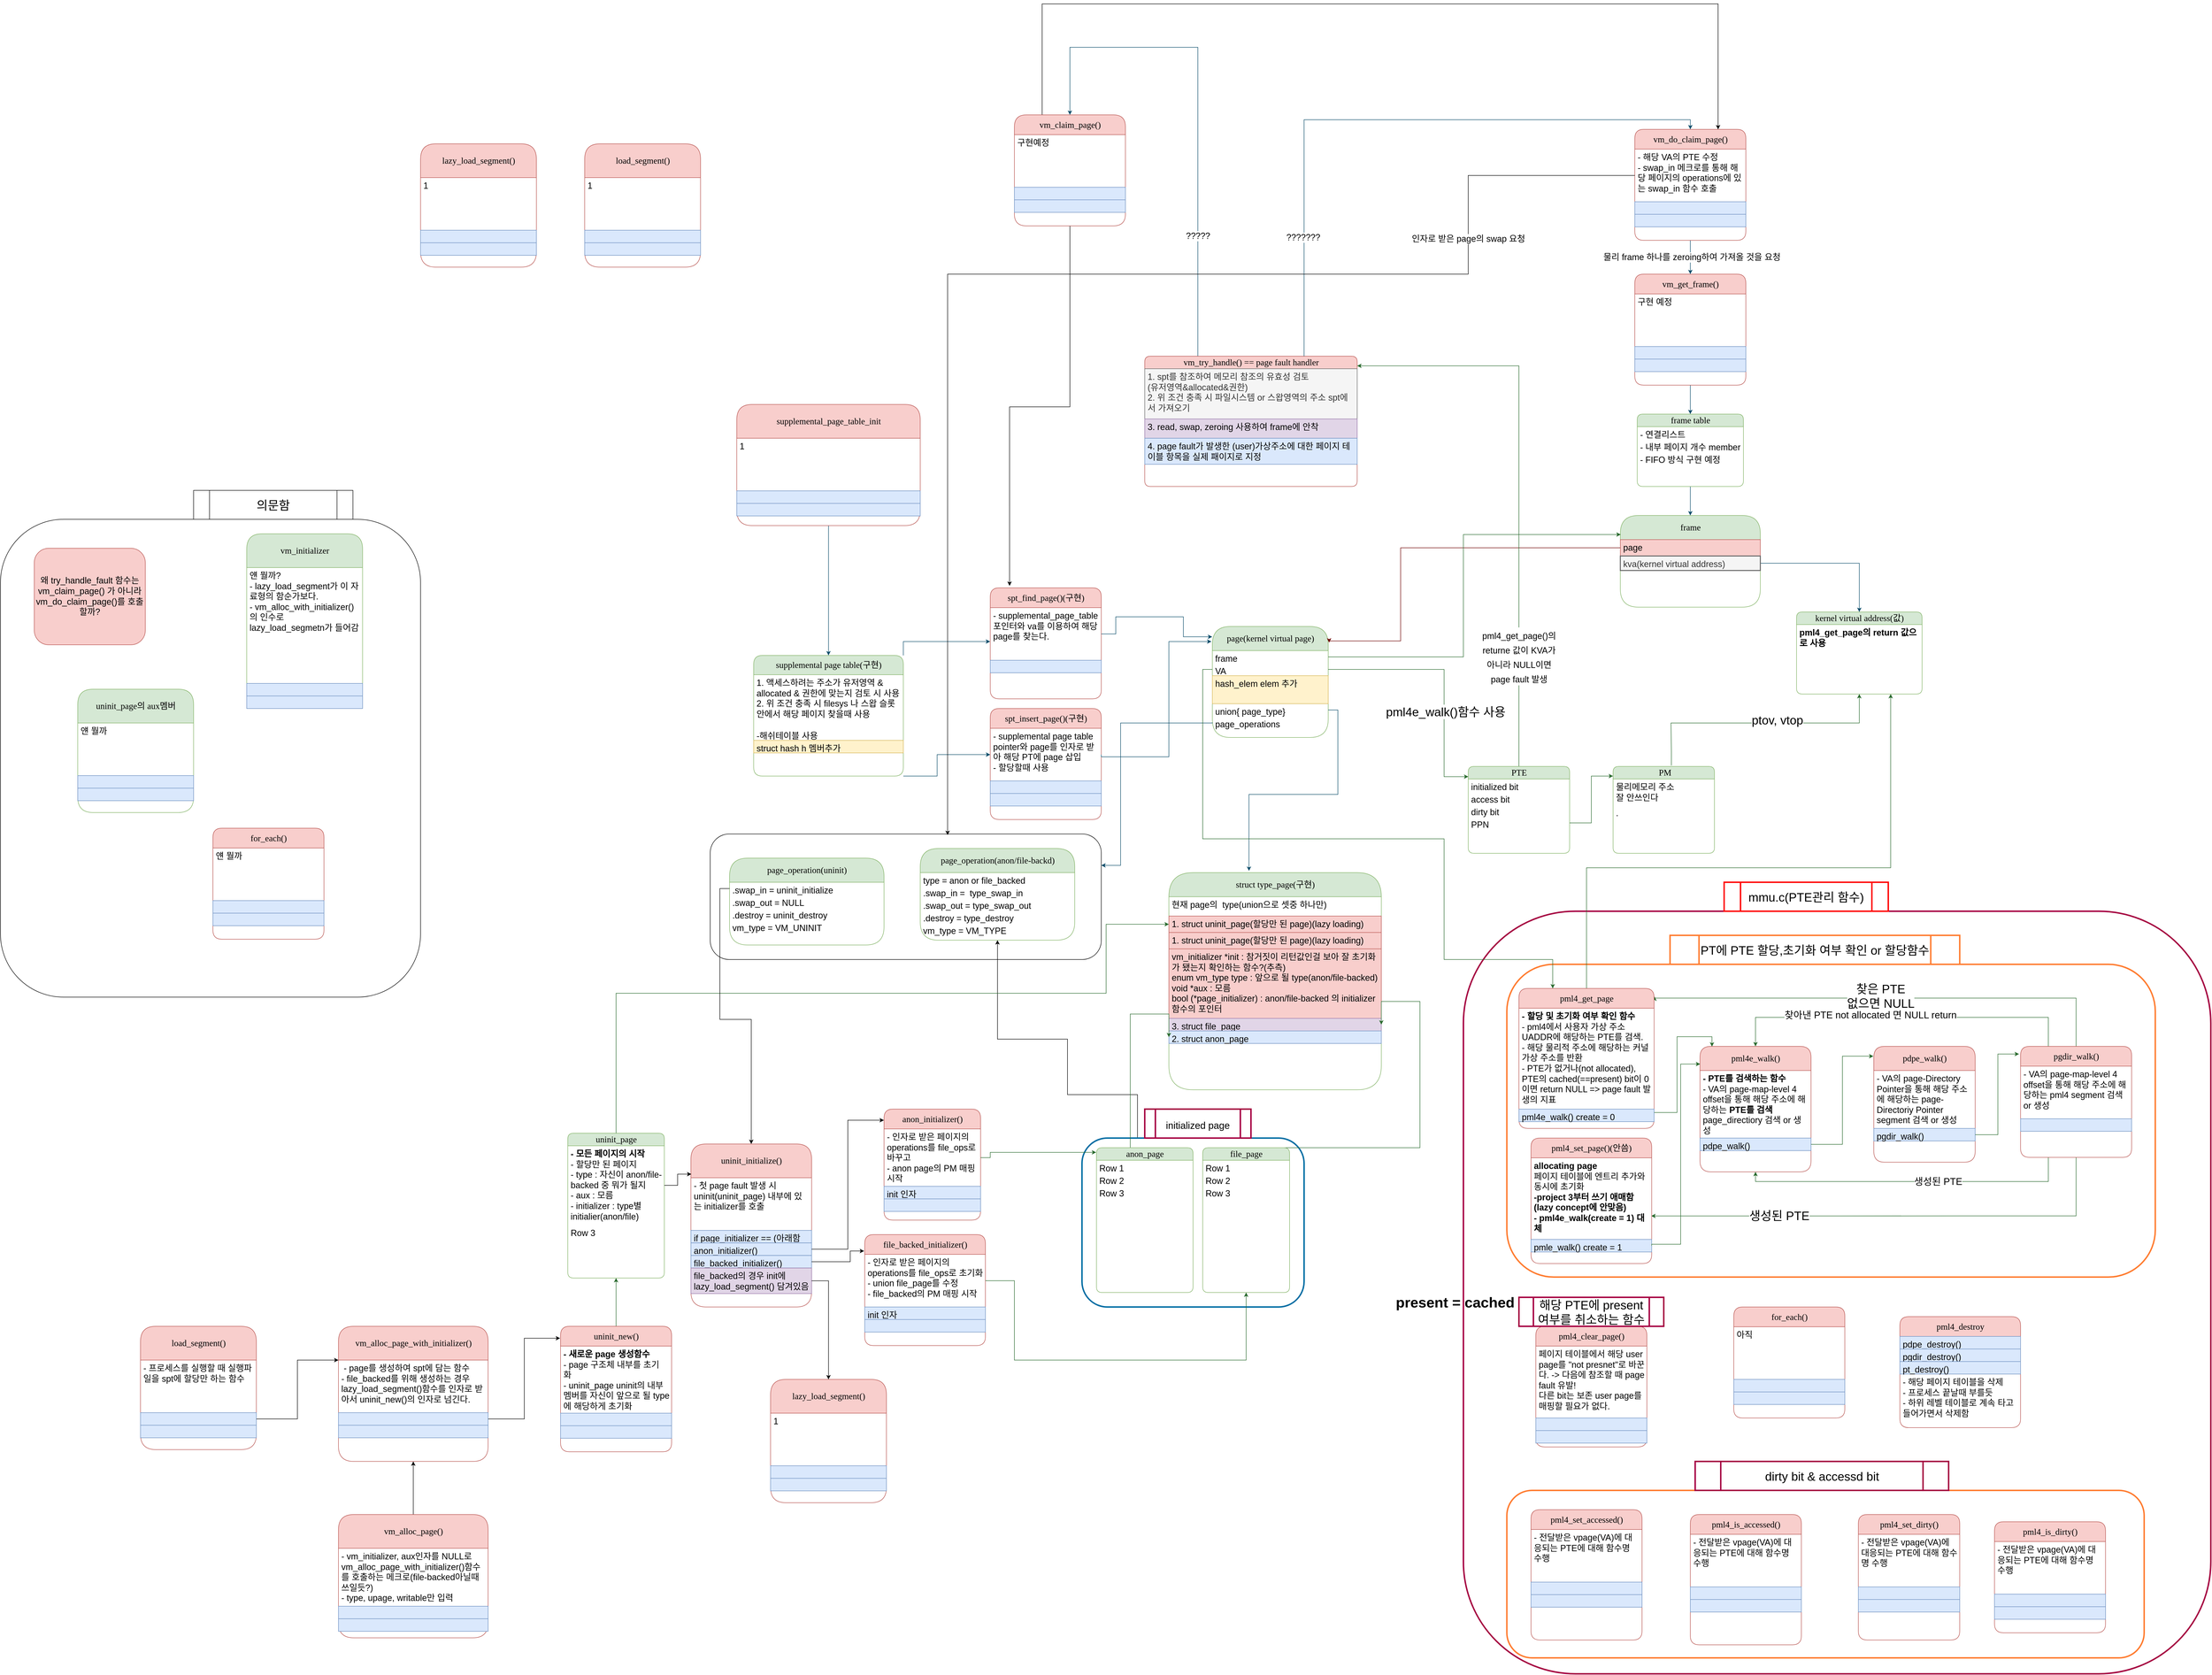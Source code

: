 <mxfile version="20.7.4" type="device"><diagram id="6a731a19-8d31-9384-78a2-239565b7b9f0" name="Page-1"><mxGraphModel dx="3842" dy="2953" grid="1" gridSize="10" guides="1" tooltips="1" connect="1" arrows="1" fold="1" page="1" pageScale="1" pageWidth="1169" pageHeight="827" background="none" math="0" shadow="0"><root><mxCell id="0"/><mxCell id="1" parent="0"/><mxCell id="_pYCkBy9H1YnuwIGsnaf-1979" value="" style="rounded=1;whiteSpace=wrap;html=1;glass=0;strokeColor=#A50040;fontSize=18;fontColor=#ffffff;fillColor=none;strokeWidth=3;" parent="1" vertex="1"><mxGeometry x="1480" y="760" width="1548" height="1580" as="geometry"/></mxCell><mxCell id="ME5U_tQi3Q-BUf2FTSIA-39" value="" style="rounded=1;whiteSpace=wrap;html=1;fillColor=none;" vertex="1" parent="1"><mxGeometry x="-80" y="600" width="810" height="260" as="geometry"/></mxCell><mxCell id="ME5U_tQi3Q-BUf2FTSIA-33" value="" style="rounded=1;whiteSpace=wrap;html=1;fillColor=none;" vertex="1" parent="1"><mxGeometry x="-1550" y="-52" width="870" height="990" as="geometry"/></mxCell><mxCell id="ME5U_tQi3Q-BUf2FTSIA-63" style="edgeStyle=orthogonalEdgeStyle;rounded=0;orthogonalLoop=1;jettySize=auto;html=1;exitX=0.25;exitY=0;exitDx=0;exitDy=0;entryX=0.5;entryY=1;entryDx=0;entryDy=0;fontSize=18;" edge="1" parent="1" source="_pYCkBy9H1YnuwIGsnaf-2143" target="_pYCkBy9H1YnuwIGsnaf-1843"><mxGeometry relative="1" as="geometry"><Array as="points"><mxPoint x="805" y="1140"/><mxPoint x="660" y="1140"/><mxPoint x="660" y="1025"/><mxPoint x="515" y="1025"/></Array></mxGeometry></mxCell><mxCell id="_pYCkBy9H1YnuwIGsnaf-2143" value="" style="rounded=1;whiteSpace=wrap;html=1;glass=0;strokeColor=#006da3;strokeWidth=3;fontSize=30;fontColor=#000000;fillColor=none;" parent="1" vertex="1"><mxGeometry x="690" y="1230" width="460" height="350" as="geometry"/></mxCell><mxCell id="_pYCkBy9H1YnuwIGsnaf-2062" value="" style="rounded=1;whiteSpace=wrap;html=1;glass=0;strokeColor=#FF7C30;strokeWidth=3;fontSize=25;fontColor=#000000;fillColor=none;" parent="1" vertex="1"><mxGeometry x="1570" y="870" width="1343" height="648" as="geometry"/></mxCell><mxCell id="_pYCkBy9H1YnuwIGsnaf-2060" value="" style="rounded=1;whiteSpace=wrap;html=1;glass=0;strokeColor=#FF7C30;strokeWidth=3;fontSize=25;fontColor=#000000;fillColor=none;" parent="1" vertex="1"><mxGeometry x="1570" y="1960" width="1320" height="347" as="geometry"/></mxCell><mxCell id="_pYCkBy9H1YnuwIGsnaf-1949" value="?????" style="edgeStyle=orthogonalEdgeStyle;rounded=0;orthogonalLoop=1;jettySize=auto;html=1;exitX=0.25;exitY=0;exitDx=0;exitDy=0;entryX=0.5;entryY=0;entryDx=0;entryDy=0;strokeColor=#0B4D6A;strokeWidth=1;fontSize=18;fontColor=#000000;" parent="1" source="_pYCkBy9H1YnuwIGsnaf-1812" target="_pYCkBy9H1YnuwIGsnaf-1944" edge="1"><mxGeometry x="-0.525" relative="1" as="geometry"><Array as="points"><mxPoint x="930" y="-1030"/><mxPoint x="665" y="-1030"/></Array><mxPoint y="-1" as="offset"/></mxGeometry></mxCell><mxCell id="_pYCkBy9H1YnuwIGsnaf-1812" value="vm_try_handle() == page fault handler" style="swimlane;html=1;fontStyle=0;childLayout=stackLayout;horizontal=1;startSize=26;fillColor=#f8cecc;horizontalStack=0;resizeParent=1;resizeLast=0;collapsible=1;marginBottom=0;swimlaneFillColor=#ffffff;align=center;rounded=1;shadow=0;comic=0;labelBackgroundColor=none;strokeWidth=1;fontFamily=Verdana;fontSize=18;strokeColor=#b85450;" parent="1" vertex="1"><mxGeometry x="820" y="-390" width="440" height="270" as="geometry"><mxRectangle x="960" y="-30" width="220" height="40" as="alternateBounds"/></mxGeometry></mxCell><mxCell id="_pYCkBy9H1YnuwIGsnaf-1814" value="1. spt를 참조하여 메모리 참조의 유효성 검토&lt;br&gt;(유저영역&amp;amp;allocated&amp;amp;권한)&lt;br&gt;2. 위 조건 충족 시 파일시스템 or 스왑영역의 주소 spt에서 가져오기" style="text;html=1;strokeColor=#666666;fillColor=#f5f5f5;spacingLeft=4;spacingRight=4;whiteSpace=wrap;overflow=hidden;rotatable=0;points=[[0,0.5],[1,0.5]];portConstraint=eastwest;fontSize=18;fontColor=#333333;" parent="_pYCkBy9H1YnuwIGsnaf-1812" vertex="1"><mxGeometry y="26" width="440" height="104" as="geometry"/></mxCell><mxCell id="_pYCkBy9H1YnuwIGsnaf-1815" value="3. read, swap, zeroing 사용하여 frame에 안착" style="text;html=1;strokeColor=#9673a6;fillColor=#e1d5e7;spacingLeft=4;spacingRight=4;whiteSpace=wrap;overflow=hidden;rotatable=0;points=[[0,0.5],[1,0.5]];portConstraint=eastwest;fontSize=18;" parent="_pYCkBy9H1YnuwIGsnaf-1812" vertex="1"><mxGeometry y="130" width="440" height="40" as="geometry"/></mxCell><mxCell id="_pYCkBy9H1YnuwIGsnaf-2028" value="4. page fault가 발생한 (user)가상주소에 대한 페이지 테이블 항목을 실제 패이지로 지정&amp;nbsp;" style="text;html=1;strokeColor=#6c8ebf;fillColor=#dae8fc;spacingLeft=4;spacingRight=4;whiteSpace=wrap;overflow=hidden;rotatable=0;points=[[0,0.5],[1,0.5]];portConstraint=eastwest;fontSize=18;" parent="_pYCkBy9H1YnuwIGsnaf-1812" vertex="1"><mxGeometry y="170" width="440" height="54" as="geometry"/></mxCell><mxCell id="_pYCkBy9H1YnuwIGsnaf-1821" value="&lt;font style=&quot;font-size: 18px;&quot;&gt;kernel virtual address(값)&lt;/font&gt;" style="swimlane;html=1;fontStyle=0;childLayout=stackLayout;horizontal=1;startSize=26;fillColor=#d5e8d4;horizontalStack=0;resizeParent=1;resizeLast=0;collapsible=1;marginBottom=0;swimlaneFillColor=#ffffff;align=center;rounded=1;shadow=0;comic=0;labelBackgroundColor=none;strokeWidth=1;fontFamily=Verdana;fontSize=12;strokeColor=#82b366;" parent="1" vertex="1"><mxGeometry x="2170" y="140" width="260" height="170" as="geometry"/></mxCell><mxCell id="_pYCkBy9H1YnuwIGsnaf-1822" value="&lt;b&gt;pml4_get_page의 return 값으로 사용&lt;/b&gt;" style="text;html=1;strokeColor=none;fillColor=none;spacingLeft=4;spacingRight=4;whiteSpace=wrap;overflow=hidden;rotatable=0;points=[[0,0.5],[1,0.5]];portConstraint=eastwest;fontSize=18;fontColor=#000000;" parent="_pYCkBy9H1YnuwIGsnaf-1821" vertex="1"><mxGeometry y="26" width="260" height="64" as="geometry"/></mxCell><mxCell id="_pYCkBy9H1YnuwIGsnaf-1830" value="&lt;font style=&quot;font-size: 18px;&quot;&gt;page(kernel virtual page)&lt;br&gt;&lt;/font&gt;" style="swimlane;html=1;fontStyle=0;childLayout=stackLayout;horizontal=1;startSize=50;fillColor=#d5e8d4;horizontalStack=0;resizeParent=1;resizeLast=0;collapsible=1;marginBottom=0;swimlaneFillColor=#ffffff;align=center;rounded=1;shadow=0;comic=0;labelBackgroundColor=none;strokeWidth=1;fontFamily=Verdana;fontSize=12;strokeColor=#82b366;arcSize=25;" parent="1" vertex="1"><mxGeometry x="960" y="170" width="240" height="230" as="geometry"/></mxCell><mxCell id="_pYCkBy9H1YnuwIGsnaf-1831" value="frame" style="text;html=1;strokeColor=none;fillColor=none;spacingLeft=4;spacingRight=4;whiteSpace=wrap;overflow=hidden;rotatable=0;points=[[0,0.5],[1,0.5]];portConstraint=eastwest;fontSize=18;fontColor=#000000;" parent="_pYCkBy9H1YnuwIGsnaf-1830" vertex="1"><mxGeometry y="50" width="240" height="26" as="geometry"/></mxCell><mxCell id="_pYCkBy9H1YnuwIGsnaf-1832" value="VA" style="text;html=1;strokeColor=none;fillColor=none;spacingLeft=4;spacingRight=4;whiteSpace=wrap;overflow=hidden;rotatable=0;points=[[0,0.5],[1,0.5]];portConstraint=eastwest;fontSize=18;fontColor=#000000;" parent="_pYCkBy9H1YnuwIGsnaf-1830" vertex="1"><mxGeometry y="76" width="240" height="26" as="geometry"/></mxCell><mxCell id="_pYCkBy9H1YnuwIGsnaf-1833" value="hash_elem elem 추가" style="text;html=1;strokeColor=#d6b656;fillColor=#fff2cc;spacingLeft=4;spacingRight=4;whiteSpace=wrap;overflow=hidden;rotatable=0;points=[[0,0.5],[1,0.5]];portConstraint=eastwest;fontSize=18;" parent="_pYCkBy9H1YnuwIGsnaf-1830" vertex="1"><mxGeometry y="102" width="240" height="58" as="geometry"/></mxCell><mxCell id="_pYCkBy9H1YnuwIGsnaf-1865" value="union{ page_type}" style="text;html=1;strokeColor=none;fillColor=none;spacingLeft=4;spacingRight=4;whiteSpace=wrap;overflow=hidden;rotatable=0;points=[[0,0.5],[1,0.5]];portConstraint=eastwest;fontSize=18;fontColor=#000000;" parent="_pYCkBy9H1YnuwIGsnaf-1830" vertex="1"><mxGeometry y="160" width="240" height="26" as="geometry"/></mxCell><mxCell id="_pYCkBy9H1YnuwIGsnaf-1866" value="page_operations" style="text;html=1;strokeColor=none;fillColor=none;spacingLeft=4;spacingRight=4;whiteSpace=wrap;overflow=hidden;rotatable=0;points=[[0,0.5],[1,0.5]];portConstraint=eastwest;fontSize=18;fontColor=#000000;" parent="_pYCkBy9H1YnuwIGsnaf-1830" vertex="1"><mxGeometry y="186" width="240" height="26" as="geometry"/></mxCell><mxCell id="_pYCkBy9H1YnuwIGsnaf-1835" value="&lt;font style=&quot;font-size: 18px;&quot;&gt;frame&lt;br&gt;&lt;/font&gt;" style="swimlane;html=1;fontStyle=0;childLayout=stackLayout;horizontal=1;startSize=50;fillColor=#d5e8d4;horizontalStack=0;resizeParent=1;resizeLast=0;collapsible=1;marginBottom=0;swimlaneFillColor=#ffffff;align=center;rounded=1;shadow=0;comic=0;labelBackgroundColor=none;strokeWidth=1;fontFamily=Verdana;fontSize=12;strokeColor=#82b366;arcSize=25;" parent="1" vertex="1"><mxGeometry x="1805" y="-60" width="290" height="190" as="geometry"/></mxCell><mxCell id="_pYCkBy9H1YnuwIGsnaf-1837" value="page&lt;br&gt;" style="text;html=1;strokeColor=#b85450;fillColor=#f8cecc;spacingLeft=4;spacingRight=4;whiteSpace=wrap;overflow=hidden;rotatable=0;points=[[0,0.5],[1,0.5]];portConstraint=eastwest;fontSize=18;" parent="_pYCkBy9H1YnuwIGsnaf-1835" vertex="1"><mxGeometry y="50" width="290" height="34" as="geometry"/></mxCell><mxCell id="_pYCkBy9H1YnuwIGsnaf-1838" value="kva(kernel virtual address)" style="text;html=1;strokeColor=#666666;fillColor=#f5f5f5;spacingLeft=4;spacingRight=4;whiteSpace=wrap;overflow=hidden;rotatable=0;points=[[0,0.5],[1,0.5]];portConstraint=eastwest;fontSize=18;fontColor=#333333;strokeWidth=2;perimeterSpacing=1;" parent="_pYCkBy9H1YnuwIGsnaf-1835" vertex="1"><mxGeometry y="84" width="290" height="30" as="geometry"/></mxCell><mxCell id="_pYCkBy9H1YnuwIGsnaf-1843" value="&lt;font style=&quot;font-size: 18px;&quot;&gt;page_operation(anon/file-backd)&lt;br&gt;&lt;/font&gt;" style="swimlane;html=1;fontStyle=0;childLayout=stackLayout;horizontal=1;startSize=50;fillColor=#d5e8d4;horizontalStack=0;resizeParent=1;resizeLast=0;collapsible=1;marginBottom=0;swimlaneFillColor=#ffffff;align=center;rounded=1;shadow=0;comic=0;labelBackgroundColor=none;strokeWidth=1;fontFamily=Verdana;fontSize=12;strokeColor=#82b366;arcSize=25;" parent="1" vertex="1"><mxGeometry x="355" y="630" width="320" height="190" as="geometry"/></mxCell><mxCell id="_pYCkBy9H1YnuwIGsnaf-1844" value="type = anon or file_backed" style="text;html=1;strokeColor=none;fillColor=none;spacingLeft=4;spacingRight=4;whiteSpace=wrap;overflow=hidden;rotatable=0;points=[[0,0.5],[1,0.5]];portConstraint=eastwest;fontSize=18;fontColor=#000000;" parent="_pYCkBy9H1YnuwIGsnaf-1843" vertex="1"><mxGeometry y="50" width="320" height="26" as="geometry"/></mxCell><mxCell id="ME5U_tQi3Q-BUf2FTSIA-32" value=".swap_in =&amp;nbsp; type_swap_in" style="text;html=1;strokeColor=none;fillColor=none;spacingLeft=4;spacingRight=4;whiteSpace=wrap;overflow=hidden;rotatable=0;points=[[0,0.5],[1,0.5]];portConstraint=eastwest;fontSize=18;fontColor=#000000;" vertex="1" parent="_pYCkBy9H1YnuwIGsnaf-1843"><mxGeometry y="76" width="320" height="26" as="geometry"/></mxCell><mxCell id="_pYCkBy9H1YnuwIGsnaf-1845" value=".swap_out = type_swap_out" style="text;html=1;strokeColor=none;fillColor=none;spacingLeft=4;spacingRight=4;whiteSpace=wrap;overflow=hidden;rotatable=0;points=[[0,0.5],[1,0.5]];portConstraint=eastwest;fontSize=18;fontColor=#000000;" parent="_pYCkBy9H1YnuwIGsnaf-1843" vertex="1"><mxGeometry y="102" width="320" height="26" as="geometry"/></mxCell><mxCell id="_pYCkBy9H1YnuwIGsnaf-1846" value=".destroy = type_destroy" style="text;html=1;strokeColor=none;fillColor=none;spacingLeft=4;spacingRight=4;whiteSpace=wrap;overflow=hidden;rotatable=0;points=[[0,0.5],[1,0.5]];portConstraint=eastwest;fontSize=18;fontColor=#000000;" parent="_pYCkBy9H1YnuwIGsnaf-1843" vertex="1"><mxGeometry y="128" width="320" height="26" as="geometry"/></mxCell><mxCell id="_pYCkBy9H1YnuwIGsnaf-1857" value="vm_type = VM_TYPE" style="text;html=1;strokeColor=none;fillColor=none;spacingLeft=4;spacingRight=4;whiteSpace=wrap;overflow=hidden;rotatable=0;points=[[0,0.5],[1,0.5]];portConstraint=eastwest;fontSize=18;fontColor=#000000;" parent="_pYCkBy9H1YnuwIGsnaf-1843" vertex="1"><mxGeometry y="154" width="320" height="26" as="geometry"/></mxCell><mxCell id="_pYCkBy9H1YnuwIGsnaf-1928" style="edgeStyle=orthogonalEdgeStyle;rounded=0;orthogonalLoop=1;jettySize=auto;html=1;exitX=1;exitY=0;exitDx=0;exitDy=0;strokeColor=#0B4D6A;strokeWidth=1;fontSize=18;fontColor=#000000;entryX=-0.001;entryY=0.645;entryDx=0;entryDy=0;entryPerimeter=0;" parent="1" source="_pYCkBy9H1YnuwIGsnaf-1859" target="_pYCkBy9H1YnuwIGsnaf-1925" edge="1"><mxGeometry relative="1" as="geometry"/></mxCell><mxCell id="_pYCkBy9H1YnuwIGsnaf-1930" style="edgeStyle=orthogonalEdgeStyle;rounded=0;orthogonalLoop=1;jettySize=auto;html=1;exitX=1;exitY=1;exitDx=0;exitDy=0;entryX=0;entryY=0.5;entryDx=0;entryDy=0;strokeColor=#0B4D6A;strokeWidth=1;fontSize=18;fontColor=#000000;" parent="1" source="_pYCkBy9H1YnuwIGsnaf-1859" target="_pYCkBy9H1YnuwIGsnaf-1896" edge="1"><mxGeometry relative="1" as="geometry"><Array as="points"><mxPoint x="390" y="480"/><mxPoint x="390" y="436"/></Array></mxGeometry></mxCell><mxCell id="_pYCkBy9H1YnuwIGsnaf-1859" value="&lt;span style=&quot;font-size: 18px;&quot;&gt;supplemental page table(구현)&lt;/span&gt;" style="swimlane;html=1;fontStyle=0;childLayout=stackLayout;horizontal=1;startSize=40;fillColor=#d5e8d4;horizontalStack=0;resizeParent=1;resizeLast=0;collapsible=1;marginBottom=0;swimlaneFillColor=#ffffff;align=center;rounded=1;shadow=0;comic=0;labelBackgroundColor=none;strokeWidth=1;fontFamily=Verdana;fontSize=12;strokeColor=#82b366;" parent="1" vertex="1"><mxGeometry x="10" y="230" width="310" height="250" as="geometry"/></mxCell><mxCell id="_pYCkBy9H1YnuwIGsnaf-1860" value="1. 액세스하려는 주소가 유저영역 &amp;amp; allocated &amp;amp; 권한에 맞는지 검토 시 사용&lt;br&gt;2. 위 조건 충족 시 filesys 나 스왑 슬롯안에서 해당 페이지 찾을때 사용" style="text;html=1;strokeColor=none;fillColor=none;spacingLeft=4;spacingRight=4;whiteSpace=wrap;overflow=hidden;rotatable=0;points=[[0,0.5],[1,0.5]];portConstraint=eastwest;fontSize=18;fontColor=#000000;" parent="_pYCkBy9H1YnuwIGsnaf-1859" vertex="1"><mxGeometry y="40" width="310" height="110" as="geometry"/></mxCell><mxCell id="_pYCkBy9H1YnuwIGsnaf-1861" value="-해쉬테이블 사용&amp;nbsp;" style="text;html=1;strokeColor=none;fillColor=none;spacingLeft=4;spacingRight=4;whiteSpace=wrap;overflow=hidden;rotatable=0;points=[[0,0.5],[1,0.5]];portConstraint=eastwest;fontSize=18;fontColor=#000000;" parent="_pYCkBy9H1YnuwIGsnaf-1859" vertex="1"><mxGeometry y="150" width="310" height="26" as="geometry"/></mxCell><mxCell id="_pYCkBy9H1YnuwIGsnaf-1862" value="struct hash h 멤버추가" style="text;html=1;strokeColor=#d6b656;fillColor=#fff2cc;spacingLeft=4;spacingRight=4;whiteSpace=wrap;overflow=hidden;rotatable=0;points=[[0,0.5],[1,0.5]];portConstraint=eastwest;fontSize=18;" parent="_pYCkBy9H1YnuwIGsnaf-1859" vertex="1"><mxGeometry y="176" width="310" height="26" as="geometry"/></mxCell><mxCell id="_pYCkBy9H1YnuwIGsnaf-1867" style="edgeStyle=orthogonalEdgeStyle;rounded=0;orthogonalLoop=1;jettySize=auto;html=1;exitX=0;exitY=0.5;exitDx=0;exitDy=0;strokeColor=#0B4D6A;strokeWidth=1;fontSize=18;fontColor=#000000;entryX=1;entryY=0.25;entryDx=0;entryDy=0;" parent="1" source="_pYCkBy9H1YnuwIGsnaf-1866" target="ME5U_tQi3Q-BUf2FTSIA-39" edge="1"><mxGeometry relative="1" as="geometry"><mxPoint x="560" y="850" as="targetPoint"/><Array as="points"><mxPoint x="770" y="370"/><mxPoint x="770" y="665"/></Array></mxGeometry></mxCell><mxCell id="_pYCkBy9H1YnuwIGsnaf-1868" value="&lt;font style=&quot;font-size: 18px;&quot;&gt;struct type_page(구현)&lt;br&gt;&lt;/font&gt;" style="swimlane;html=1;fontStyle=0;childLayout=stackLayout;horizontal=1;startSize=50;fillColor=#d5e8d4;horizontalStack=0;resizeParent=1;resizeLast=0;collapsible=1;marginBottom=0;swimlaneFillColor=#ffffff;align=center;rounded=1;shadow=0;comic=0;labelBackgroundColor=none;strokeWidth=1;fontFamily=Verdana;fontSize=12;strokeColor=#82b366;arcSize=39;" parent="1" vertex="1"><mxGeometry x="870" y="680" width="440" height="450" as="geometry"/></mxCell><mxCell id="_pYCkBy9H1YnuwIGsnaf-2129" value="현재 page의&amp;nbsp; type(union으로 셋중 하나만)" style="text;html=1;strokeColor=none;fillColor=none;spacingLeft=4;spacingRight=4;whiteSpace=wrap;overflow=hidden;rotatable=0;points=[[0,0.5],[1,0.5]];portConstraint=eastwest;fontSize=18;fontColor=#000000;" parent="_pYCkBy9H1YnuwIGsnaf-1868" vertex="1"><mxGeometry y="50" width="440" height="40" as="geometry"/></mxCell><mxCell id="_pYCkBy9H1YnuwIGsnaf-1870" value="1. struct uninit_page(할당만 된 page)(lazy loading)" style="text;html=1;strokeColor=#b85450;fillColor=#f8cecc;spacingLeft=4;spacingRight=4;whiteSpace=wrap;overflow=hidden;rotatable=0;points=[[0,0.5],[1,0.5]];portConstraint=eastwest;fontSize=18;" parent="_pYCkBy9H1YnuwIGsnaf-1868" vertex="1"><mxGeometry y="90" width="440" height="34" as="geometry"/></mxCell><mxCell id="ME5U_tQi3Q-BUf2FTSIA-42" value="1. struct uninit_page(할당만 된 page)(lazy loading)" style="text;html=1;strokeColor=#b85450;fillColor=#f8cecc;spacingLeft=4;spacingRight=4;whiteSpace=wrap;overflow=hidden;rotatable=0;points=[[0,0.5],[1,0.5]];portConstraint=eastwest;fontSize=18;" vertex="1" parent="_pYCkBy9H1YnuwIGsnaf-1868"><mxGeometry y="124" width="440" height="34" as="geometry"/></mxCell><mxCell id="ME5U_tQi3Q-BUf2FTSIA-41" value="vm_initializer *init : 참거짓이 리턴값인걸 보아 잘 초기화가 됐는지 확인하는 함수?(추측)&lt;br&gt;enum vm_type type : 앞으로 될 type(anon/file-backed)&lt;br&gt;void *aux : 모름&lt;br&gt;bool (*page_initializer) : anon/file-backed 의 initializer함수의 포인터" style="text;html=1;strokeColor=#b85450;fillColor=#f8cecc;spacingLeft=4;spacingRight=4;whiteSpace=wrap;overflow=hidden;rotatable=0;points=[[0,0.5],[1,0.5]];portConstraint=eastwest;fontSize=18;" vertex="1" parent="_pYCkBy9H1YnuwIGsnaf-1868"><mxGeometry y="158" width="440" height="144" as="geometry"/></mxCell><mxCell id="_pYCkBy9H1YnuwIGsnaf-2110" value="3. struct file_page" style="text;html=1;strokeColor=#9673a6;fillColor=#e1d5e7;spacingLeft=4;spacingRight=4;whiteSpace=wrap;overflow=hidden;rotatable=0;points=[[0,0.5],[1,0.5]];portConstraint=eastwest;fontSize=18;" parent="_pYCkBy9H1YnuwIGsnaf-1868" vertex="1"><mxGeometry y="302" width="440" height="26" as="geometry"/></mxCell><mxCell id="_pYCkBy9H1YnuwIGsnaf-1871" value="2. struct anon_page" style="text;html=1;strokeColor=#6c8ebf;fillColor=#dae8fc;spacingLeft=4;spacingRight=4;whiteSpace=wrap;overflow=hidden;rotatable=0;points=[[0,0.5],[1,0.5]];portConstraint=eastwest;fontSize=18;" parent="_pYCkBy9H1YnuwIGsnaf-1868" vertex="1"><mxGeometry y="328" width="440" height="26" as="geometry"/></mxCell><mxCell id="_pYCkBy9H1YnuwIGsnaf-1879" value="&lt;font style=&quot;font-size: 18px;&quot;&gt;pml4e_walk()&lt;/font&gt;" style="swimlane;html=1;fontStyle=0;childLayout=stackLayout;horizontal=1;startSize=50;fillColor=#f8cecc;horizontalStack=0;resizeParent=1;resizeLast=0;collapsible=1;marginBottom=0;swimlaneFillColor=#ffffff;align=center;rounded=1;shadow=0;comic=0;labelBackgroundColor=none;strokeWidth=1;fontFamily=Verdana;fontSize=18;strokeColor=#b85450;" parent="1" vertex="1"><mxGeometry x="1970" y="1040" width="230" height="260" as="geometry"/></mxCell><mxCell id="_pYCkBy9H1YnuwIGsnaf-1880" value="&lt;b&gt;- PTE를 검색하는 함수&lt;/b&gt;&lt;br&gt;- VA의 page-map-level 4 offset을 통해 해당 주소에 해당하는 &lt;b&gt;PTE를 검색&lt;/b&gt;page_directiory 검색 or 생성" style="text;html=1;strokeColor=none;fillColor=none;spacingLeft=4;spacingRight=4;whiteSpace=wrap;overflow=hidden;rotatable=0;points=[[0,0.5],[1,0.5]];portConstraint=eastwest;fontSize=18;" parent="_pYCkBy9H1YnuwIGsnaf-1879" vertex="1"><mxGeometry y="50" width="230" height="140" as="geometry"/></mxCell><mxCell id="_pYCkBy9H1YnuwIGsnaf-1881" value="pdpe_walk()" style="text;html=1;strokeColor=#6c8ebf;fillColor=#dae8fc;spacingLeft=4;spacingRight=4;whiteSpace=wrap;overflow=hidden;rotatable=0;points=[[0,0.5],[1,0.5]];portConstraint=eastwest;fontSize=18;" parent="_pYCkBy9H1YnuwIGsnaf-1879" vertex="1"><mxGeometry y="190" width="230" height="26" as="geometry"/></mxCell><mxCell id="_pYCkBy9H1YnuwIGsnaf-1883" value="pdpe_walk()" style="swimlane;html=1;fontStyle=0;childLayout=stackLayout;horizontal=1;startSize=50;fillColor=#f8cecc;horizontalStack=0;resizeParent=1;resizeLast=0;collapsible=1;marginBottom=0;swimlaneFillColor=#ffffff;align=center;rounded=1;shadow=0;comic=0;labelBackgroundColor=none;strokeWidth=1;fontFamily=Verdana;fontSize=18;strokeColor=#b85450;" parent="1" vertex="1"><mxGeometry x="2330" y="1040" width="210" height="240" as="geometry"><mxRectangle x="250" y="290" width="150" height="50" as="alternateBounds"/></mxGeometry></mxCell><mxCell id="_pYCkBy9H1YnuwIGsnaf-1884" value="- VA의 page-Directory Pointer을 통해 해당 주소에 해당하는 page-Directoriy Pointer segment 검색 or 생성" style="text;html=1;strokeColor=none;fillColor=none;spacingLeft=4;spacingRight=4;whiteSpace=wrap;overflow=hidden;rotatable=0;points=[[0,0.5],[1,0.5]];portConstraint=eastwest;fontSize=18;" parent="_pYCkBy9H1YnuwIGsnaf-1883" vertex="1"><mxGeometry y="50" width="210" height="120" as="geometry"/></mxCell><mxCell id="_pYCkBy9H1YnuwIGsnaf-1885" value="pgdir_walk()" style="text;html=1;strokeColor=#6c8ebf;fillColor=#dae8fc;spacingLeft=4;spacingRight=4;whiteSpace=wrap;overflow=hidden;rotatable=0;points=[[0,0.5],[1,0.5]];portConstraint=eastwest;fontSize=18;" parent="_pYCkBy9H1YnuwIGsnaf-1883" vertex="1"><mxGeometry y="170" width="210" height="26" as="geometry"/></mxCell><mxCell id="_pYCkBy9H1YnuwIGsnaf-2068" style="edgeStyle=orthogonalEdgeStyle;rounded=0;orthogonalLoop=1;jettySize=auto;html=1;exitX=0.5;exitY=0;exitDx=0;exitDy=0;entryX=1.003;entryY=0.058;entryDx=0;entryDy=0;entryPerimeter=0;strokeColor=#296A2E;strokeWidth=1;fontSize=25;fontColor=#000000;" parent="1" source="_pYCkBy9H1YnuwIGsnaf-1887" target="_pYCkBy9H1YnuwIGsnaf-1955" edge="1"><mxGeometry relative="1" as="geometry"><Array as="points"><mxPoint x="2749" y="940"/><mxPoint x="1876" y="940"/></Array></mxGeometry></mxCell><mxCell id="_pYCkBy9H1YnuwIGsnaf-2069" value="찾은 PTE&lt;br&gt;없으면 NULL" style="edgeLabel;html=1;align=center;verticalAlign=middle;resizable=0;points=[];fontSize=25;fontColor=#000000;" parent="_pYCkBy9H1YnuwIGsnaf-2068" vertex="1" connectable="0"><mxGeometry x="0.038" y="-5" relative="1" as="geometry"><mxPoint x="1" as="offset"/></mxGeometry></mxCell><mxCell id="_pYCkBy9H1YnuwIGsnaf-2073" style="edgeStyle=orthogonalEdgeStyle;rounded=0;orthogonalLoop=1;jettySize=auto;html=1;exitX=0.5;exitY=1;exitDx=0;exitDy=0;entryX=0.996;entryY=0.712;entryDx=0;entryDy=0;entryPerimeter=0;strokeColor=#296A2E;strokeWidth=1;fontSize=25;fontColor=#000000;" parent="1" source="_pYCkBy9H1YnuwIGsnaf-1887" target="_pYCkBy9H1YnuwIGsnaf-2007" edge="1"><mxGeometry relative="1" as="geometry"/></mxCell><mxCell id="_pYCkBy9H1YnuwIGsnaf-2074" value="생성된 PTE" style="edgeLabel;html=1;align=center;verticalAlign=middle;resizable=0;points=[];fontSize=25;fontColor=#000000;" parent="_pYCkBy9H1YnuwIGsnaf-2073" vertex="1" connectable="0"><mxGeometry x="0.472" y="-2" relative="1" as="geometry"><mxPoint as="offset"/></mxGeometry></mxCell><mxCell id="_pYCkBy9H1YnuwIGsnaf-2180" style="edgeStyle=orthogonalEdgeStyle;rounded=0;orthogonalLoop=1;jettySize=auto;html=1;exitX=0.25;exitY=1;exitDx=0;exitDy=0;entryX=0.5;entryY=1;entryDx=0;entryDy=0;strokeColor=#296A2E;strokeWidth=1;fontSize=20;fontColor=#000000;" parent="1" source="_pYCkBy9H1YnuwIGsnaf-1887" target="_pYCkBy9H1YnuwIGsnaf-1879" edge="1"><mxGeometry relative="1" as="geometry"/></mxCell><mxCell id="_pYCkBy9H1YnuwIGsnaf-2181" value="생성된 PTE" style="edgeLabel;html=1;align=center;verticalAlign=middle;resizable=0;points=[];fontSize=20;fontColor=#000000;" parent="_pYCkBy9H1YnuwIGsnaf-2180" vertex="1" connectable="0"><mxGeometry x="-0.177" y="-1" relative="1" as="geometry"><mxPoint as="offset"/></mxGeometry></mxCell><mxCell id="_pYCkBy9H1YnuwIGsnaf-2182" style="edgeStyle=orthogonalEdgeStyle;rounded=0;orthogonalLoop=1;jettySize=auto;html=1;exitX=0.25;exitY=0;exitDx=0;exitDy=0;entryX=0.5;entryY=0;entryDx=0;entryDy=0;strokeColor=#296A2E;strokeWidth=1;fontSize=20;fontColor=#000000;" parent="1" source="_pYCkBy9H1YnuwIGsnaf-1887" target="_pYCkBy9H1YnuwIGsnaf-1879" edge="1"><mxGeometry relative="1" as="geometry"><Array as="points"><mxPoint x="2692" y="980"/><mxPoint x="2085" y="980"/></Array></mxGeometry></mxCell><mxCell id="_pYCkBy9H1YnuwIGsnaf-2183" value="찾아낸 PTE not allocated 면 NULL return" style="edgeLabel;html=1;align=center;verticalAlign=middle;resizable=0;points=[];fontSize=20;fontColor=#000000;" parent="_pYCkBy9H1YnuwIGsnaf-2182" vertex="1" connectable="0"><mxGeometry x="0.18" y="-6" relative="1" as="geometry"><mxPoint as="offset"/></mxGeometry></mxCell><mxCell id="_pYCkBy9H1YnuwIGsnaf-1887" value="&lt;font style=&quot;font-size: 18px;&quot;&gt;pgdir_walk()&lt;/font&gt;" style="swimlane;html=1;fontStyle=0;childLayout=stackLayout;horizontal=1;startSize=41;fillColor=#f8cecc;horizontalStack=0;resizeParent=1;resizeLast=0;collapsible=1;marginBottom=0;swimlaneFillColor=#ffffff;align=center;rounded=1;shadow=0;comic=0;labelBackgroundColor=none;strokeWidth=1;fontFamily=Verdana;fontSize=18;strokeColor=#b85450;" parent="1" vertex="1"><mxGeometry x="2634" y="1040" width="230" height="230" as="geometry"/></mxCell><mxCell id="_pYCkBy9H1YnuwIGsnaf-1888" value="- VA의 page-map-level 4 offset을 통해 해당 주소에 해당하는 pml4 segment 검색 or 생성" style="text;html=1;strokeColor=none;fillColor=none;spacingLeft=4;spacingRight=4;whiteSpace=wrap;overflow=hidden;rotatable=0;points=[[0,0.5],[1,0.5]];portConstraint=eastwest;fontSize=18;" parent="_pYCkBy9H1YnuwIGsnaf-1887" vertex="1"><mxGeometry y="41" width="230" height="109" as="geometry"/></mxCell><mxCell id="_pYCkBy9H1YnuwIGsnaf-1889" value="" style="text;html=1;strokeColor=#6c8ebf;fillColor=#dae8fc;spacingLeft=4;spacingRight=4;whiteSpace=wrap;overflow=hidden;rotatable=0;points=[[0,0.5],[1,0.5]];portConstraint=eastwest;fontSize=18;" parent="_pYCkBy9H1YnuwIGsnaf-1887" vertex="1"><mxGeometry y="150" width="230" height="26" as="geometry"/></mxCell><mxCell id="_pYCkBy9H1YnuwIGsnaf-1895" value="spt_insert_page()(구현)" style="swimlane;html=1;fontStyle=0;childLayout=stackLayout;horizontal=1;startSize=41;fillColor=#f8cecc;horizontalStack=0;resizeParent=1;resizeLast=0;collapsible=1;marginBottom=0;swimlaneFillColor=#ffffff;align=center;rounded=1;shadow=0;comic=0;labelBackgroundColor=none;strokeWidth=1;fontFamily=Verdana;fontSize=18;strokeColor=#b85450;" parent="1" vertex="1"><mxGeometry x="500" y="340" width="230" height="230" as="geometry"/></mxCell><mxCell id="_pYCkBy9H1YnuwIGsnaf-1896" value="- supplemental page table pointer와 page를 인자로 받아 해당 PT에 page 삽입&lt;br&gt;- 할당할때 사용" style="text;html=1;strokeColor=none;fillColor=none;spacingLeft=4;spacingRight=4;whiteSpace=wrap;overflow=hidden;rotatable=0;points=[[0,0.5],[1,0.5]];portConstraint=eastwest;fontSize=18;" parent="_pYCkBy9H1YnuwIGsnaf-1895" vertex="1"><mxGeometry y="41" width="230" height="109" as="geometry"/></mxCell><mxCell id="_pYCkBy9H1YnuwIGsnaf-1897" value="" style="text;html=1;strokeColor=#6c8ebf;fillColor=#dae8fc;spacingLeft=4;spacingRight=4;whiteSpace=wrap;overflow=hidden;rotatable=0;points=[[0,0.5],[1,0.5]];portConstraint=eastwest;fontSize=18;" parent="_pYCkBy9H1YnuwIGsnaf-1895" vertex="1"><mxGeometry y="150" width="230" height="26" as="geometry"/></mxCell><mxCell id="_pYCkBy9H1YnuwIGsnaf-1898" value="" style="text;html=1;strokeColor=#6c8ebf;fillColor=#dae8fc;spacingLeft=4;spacingRight=4;whiteSpace=wrap;overflow=hidden;rotatable=0;points=[[0,0.5],[1,0.5]];portConstraint=eastwest;fontSize=18;" parent="_pYCkBy9H1YnuwIGsnaf-1895" vertex="1"><mxGeometry y="176" width="230" height="26" as="geometry"/></mxCell><mxCell id="_pYCkBy9H1YnuwIGsnaf-1914" style="edgeStyle=orthogonalEdgeStyle;rounded=0;orthogonalLoop=1;jettySize=auto;html=1;exitX=1;exitY=0.5;exitDx=0;exitDy=0;strokeColor=#0B4D6A;strokeWidth=1;fontSize=18;fontColor=#000000;entryX=-0.008;entryY=0.136;entryDx=0;entryDy=0;entryPerimeter=0;" parent="1" source="_pYCkBy9H1YnuwIGsnaf-1896" target="_pYCkBy9H1YnuwIGsnaf-1830" edge="1"><mxGeometry x="-0.635" y="76" relative="1" as="geometry"><mxPoint x="900" y="430" as="targetPoint"/><Array as="points"><mxPoint x="730" y="440"/><mxPoint x="870" y="440"/><mxPoint x="870" y="201"/></Array><mxPoint x="1" as="offset"/></mxGeometry></mxCell><mxCell id="_pYCkBy9H1YnuwIGsnaf-1919" style="edgeStyle=orthogonalEdgeStyle;rounded=0;orthogonalLoop=1;jettySize=auto;html=1;exitX=0.5;exitY=1;exitDx=0;exitDy=0;entryX=0.5;entryY=0;entryDx=0;entryDy=0;strokeColor=#0B4D6A;strokeWidth=1;fontSize=18;fontColor=#000000;" parent="1" source="_pYCkBy9H1YnuwIGsnaf-1915" target="_pYCkBy9H1YnuwIGsnaf-1859" edge="1"><mxGeometry relative="1" as="geometry"/></mxCell><mxCell id="_pYCkBy9H1YnuwIGsnaf-1915" value="supplemental_page_table_init" style="swimlane;html=1;fontStyle=0;childLayout=stackLayout;horizontal=1;startSize=70;fillColor=#f8cecc;horizontalStack=0;resizeParent=1;resizeLast=0;collapsible=1;marginBottom=0;swimlaneFillColor=#ffffff;align=center;rounded=1;shadow=0;comic=0;labelBackgroundColor=none;strokeWidth=1;fontFamily=Verdana;fontSize=18;strokeColor=#b85450;" parent="1" vertex="1"><mxGeometry x="-25" y="-290" width="380" height="251" as="geometry"/></mxCell><mxCell id="_pYCkBy9H1YnuwIGsnaf-1916" value="1" style="text;html=1;strokeColor=none;fillColor=none;spacingLeft=4;spacingRight=4;whiteSpace=wrap;overflow=hidden;rotatable=0;points=[[0,0.5],[1,0.5]];portConstraint=eastwest;fontSize=18;" parent="_pYCkBy9H1YnuwIGsnaf-1915" vertex="1"><mxGeometry y="70" width="380" height="109" as="geometry"/></mxCell><mxCell id="_pYCkBy9H1YnuwIGsnaf-1917" value="" style="text;html=1;strokeColor=#6c8ebf;fillColor=#dae8fc;spacingLeft=4;spacingRight=4;whiteSpace=wrap;overflow=hidden;rotatable=0;points=[[0,0.5],[1,0.5]];portConstraint=eastwest;fontSize=18;" parent="_pYCkBy9H1YnuwIGsnaf-1915" vertex="1"><mxGeometry y="179" width="380" height="26" as="geometry"/></mxCell><mxCell id="_pYCkBy9H1YnuwIGsnaf-1918" value="" style="text;html=1;strokeColor=#6c8ebf;fillColor=#dae8fc;spacingLeft=4;spacingRight=4;whiteSpace=wrap;overflow=hidden;rotatable=0;points=[[0,0.5],[1,0.5]];portConstraint=eastwest;fontSize=18;" parent="_pYCkBy9H1YnuwIGsnaf-1915" vertex="1"><mxGeometry y="205" width="380" height="26" as="geometry"/></mxCell><mxCell id="_pYCkBy9H1YnuwIGsnaf-1924" value="spt_find_page()(구현)" style="swimlane;html=1;fontStyle=0;childLayout=stackLayout;horizontal=1;startSize=41;fillColor=#f8cecc;horizontalStack=0;resizeParent=1;resizeLast=0;collapsible=1;marginBottom=0;swimlaneFillColor=#ffffff;align=center;rounded=1;shadow=0;comic=0;labelBackgroundColor=none;strokeWidth=1;fontFamily=Verdana;fontSize=18;strokeColor=#b85450;" parent="1" vertex="1"><mxGeometry x="500" y="90" width="230" height="230" as="geometry"/></mxCell><mxCell id="_pYCkBy9H1YnuwIGsnaf-1925" value="- supplemental_page_table 포인터와 va를 이용하여 해당 page를 찾는다.&lt;br&gt;" style="text;html=1;strokeColor=none;fillColor=none;spacingLeft=4;spacingRight=4;whiteSpace=wrap;overflow=hidden;rotatable=0;points=[[0,0.5],[1,0.5]];portConstraint=eastwest;fontSize=18;" parent="_pYCkBy9H1YnuwIGsnaf-1924" vertex="1"><mxGeometry y="41" width="230" height="109" as="geometry"/></mxCell><mxCell id="_pYCkBy9H1YnuwIGsnaf-1927" value="" style="text;html=1;strokeColor=#6c8ebf;fillColor=#dae8fc;spacingLeft=4;spacingRight=4;whiteSpace=wrap;overflow=hidden;rotatable=0;points=[[0,0.5],[1,0.5]];portConstraint=eastwest;fontSize=18;" parent="_pYCkBy9H1YnuwIGsnaf-1924" vertex="1"><mxGeometry y="150" width="230" height="26" as="geometry"/></mxCell><mxCell id="_pYCkBy9H1YnuwIGsnaf-1929" style="edgeStyle=orthogonalEdgeStyle;rounded=0;orthogonalLoop=1;jettySize=auto;html=1;exitX=1;exitY=0.5;exitDx=0;exitDy=0;entryX=-0.001;entryY=0.093;entryDx=0;entryDy=0;entryPerimeter=0;strokeColor=#0B4D6A;strokeWidth=1;fontSize=18;fontColor=#000000;" parent="1" source="_pYCkBy9H1YnuwIGsnaf-1925" target="_pYCkBy9H1YnuwIGsnaf-1830" edge="1"><mxGeometry relative="1" as="geometry"><Array as="points"><mxPoint x="760" y="186"/><mxPoint x="760" y="150"/><mxPoint x="900" y="150"/><mxPoint x="900" y="191"/></Array></mxGeometry></mxCell><mxCell id="_pYCkBy9H1YnuwIGsnaf-2043" style="edgeStyle=orthogonalEdgeStyle;rounded=0;orthogonalLoop=1;jettySize=auto;html=1;exitX=0.5;exitY=1;exitDx=0;exitDy=0;entryX=0.5;entryY=0;entryDx=0;entryDy=0;strokeColor=#0B4D6A;strokeWidth=1;fontSize=25;fontColor=#000000;" parent="1" source="_pYCkBy9H1YnuwIGsnaf-1932" target="_pYCkBy9H1YnuwIGsnaf-2039" edge="1"><mxGeometry relative="1" as="geometry"/></mxCell><mxCell id="_pYCkBy9H1YnuwIGsnaf-1932" value="vm_get_frame()" style="swimlane;html=1;fontStyle=0;childLayout=stackLayout;horizontal=1;startSize=41;fillColor=#f8cecc;horizontalStack=0;resizeParent=1;resizeLast=0;collapsible=1;marginBottom=0;swimlaneFillColor=#ffffff;align=center;rounded=1;shadow=0;comic=0;labelBackgroundColor=none;strokeWidth=1;fontFamily=Verdana;fontSize=18;strokeColor=#b85450;" parent="1" vertex="1"><mxGeometry x="1835" y="-560" width="230" height="230" as="geometry"/></mxCell><mxCell id="_pYCkBy9H1YnuwIGsnaf-1933" value="구현 예정" style="text;html=1;strokeColor=none;fillColor=none;spacingLeft=4;spacingRight=4;whiteSpace=wrap;overflow=hidden;rotatable=0;points=[[0,0.5],[1,0.5]];portConstraint=eastwest;fontSize=18;" parent="_pYCkBy9H1YnuwIGsnaf-1932" vertex="1"><mxGeometry y="41" width="230" height="109" as="geometry"/></mxCell><mxCell id="_pYCkBy9H1YnuwIGsnaf-1934" value="" style="text;html=1;strokeColor=#6c8ebf;fillColor=#dae8fc;spacingLeft=4;spacingRight=4;whiteSpace=wrap;overflow=hidden;rotatable=0;points=[[0,0.5],[1,0.5]];portConstraint=eastwest;fontSize=18;" parent="_pYCkBy9H1YnuwIGsnaf-1932" vertex="1"><mxGeometry y="150" width="230" height="26" as="geometry"/></mxCell><mxCell id="_pYCkBy9H1YnuwIGsnaf-1935" value="" style="text;html=1;strokeColor=#6c8ebf;fillColor=#dae8fc;spacingLeft=4;spacingRight=4;whiteSpace=wrap;overflow=hidden;rotatable=0;points=[[0,0.5],[1,0.5]];portConstraint=eastwest;fontSize=18;" parent="_pYCkBy9H1YnuwIGsnaf-1932" vertex="1"><mxGeometry y="176" width="230" height="26" as="geometry"/></mxCell><mxCell id="_pYCkBy9H1YnuwIGsnaf-1943" style="edgeStyle=orthogonalEdgeStyle;rounded=0;orthogonalLoop=1;jettySize=auto;html=1;exitX=0.5;exitY=1;exitDx=0;exitDy=0;entryX=0.5;entryY=0;entryDx=0;entryDy=0;strokeColor=#0B4D6A;strokeWidth=1;fontSize=18;fontColor=#000000;" parent="1" source="_pYCkBy9H1YnuwIGsnaf-1939" target="_pYCkBy9H1YnuwIGsnaf-1932" edge="1"><mxGeometry relative="1" as="geometry"/></mxCell><mxCell id="_pYCkBy9H1YnuwIGsnaf-1950" value="물리 frame 하나를 zeroing하여 가져올 것을 요청" style="edgeLabel;html=1;align=center;verticalAlign=middle;resizable=0;points=[];fontSize=18;fontColor=#000000;" parent="_pYCkBy9H1YnuwIGsnaf-1943" vertex="1" connectable="0"><mxGeometry x="-0.009" y="3" relative="1" as="geometry"><mxPoint as="offset"/></mxGeometry></mxCell><mxCell id="_pYCkBy9H1YnuwIGsnaf-1939" value="vm_do_claim_page()" style="swimlane;html=1;fontStyle=0;childLayout=stackLayout;horizontal=1;startSize=41;fillColor=#f8cecc;horizontalStack=0;resizeParent=1;resizeLast=0;collapsible=1;marginBottom=0;swimlaneFillColor=#ffffff;align=center;rounded=1;shadow=0;comic=0;labelBackgroundColor=none;strokeWidth=1;fontFamily=Verdana;fontSize=18;strokeColor=#b85450;" parent="1" vertex="1"><mxGeometry x="1835" y="-860" width="230" height="230" as="geometry"/></mxCell><mxCell id="_pYCkBy9H1YnuwIGsnaf-1940" value="- 해당 VA의 PTE 수정&lt;br&gt;- swap_in 메크로를 통해 해당 페이지의 operations에 있는 swap_in 함수 호출" style="text;html=1;strokeColor=none;fillColor=none;spacingLeft=4;spacingRight=4;whiteSpace=wrap;overflow=hidden;rotatable=0;points=[[0,0.5],[1,0.5]];portConstraint=eastwest;fontSize=18;" parent="_pYCkBy9H1YnuwIGsnaf-1939" vertex="1"><mxGeometry y="41" width="230" height="109" as="geometry"/></mxCell><mxCell id="_pYCkBy9H1YnuwIGsnaf-1941" value="" style="text;html=1;strokeColor=#6c8ebf;fillColor=#dae8fc;spacingLeft=4;spacingRight=4;whiteSpace=wrap;overflow=hidden;rotatable=0;points=[[0,0.5],[1,0.5]];portConstraint=eastwest;fontSize=18;" parent="_pYCkBy9H1YnuwIGsnaf-1939" vertex="1"><mxGeometry y="150" width="230" height="26" as="geometry"/></mxCell><mxCell id="_pYCkBy9H1YnuwIGsnaf-1942" value="" style="text;html=1;strokeColor=#6c8ebf;fillColor=#dae8fc;spacingLeft=4;spacingRight=4;whiteSpace=wrap;overflow=hidden;rotatable=0;points=[[0,0.5],[1,0.5]];portConstraint=eastwest;fontSize=18;" parent="_pYCkBy9H1YnuwIGsnaf-1939" vertex="1"><mxGeometry y="176" width="230" height="26" as="geometry"/></mxCell><mxCell id="_pYCkBy9H1YnuwIGsnaf-1948" value="" style="edgeStyle=orthogonalEdgeStyle;rounded=0;orthogonalLoop=1;jettySize=auto;html=1;exitX=0.75;exitY=0;exitDx=0;exitDy=0;entryX=0.5;entryY=0;entryDx=0;entryDy=0;strokeColor=#0B4D6A;strokeWidth=1;fontSize=18;fontColor=#000000;" parent="1" source="_pYCkBy9H1YnuwIGsnaf-1812" target="_pYCkBy9H1YnuwIGsnaf-1939" edge="1"><mxGeometry x="0.13" relative="1" as="geometry"><mxPoint as="offset"/></mxGeometry></mxCell><mxCell id="ME5U_tQi3Q-BUf2FTSIA-59" value="???????" style="edgeLabel;html=1;align=center;verticalAlign=middle;resizable=0;points=[];fontSize=18;" vertex="1" connectable="0" parent="_pYCkBy9H1YnuwIGsnaf-1948"><mxGeometry x="-0.624" y="2" relative="1" as="geometry"><mxPoint as="offset"/></mxGeometry></mxCell><mxCell id="ME5U_tQi3Q-BUf2FTSIA-55" style="edgeStyle=orthogonalEdgeStyle;rounded=0;orthogonalLoop=1;jettySize=auto;html=1;exitX=0.5;exitY=1;exitDx=0;exitDy=0;entryX=0.174;entryY=-0.018;entryDx=0;entryDy=0;entryPerimeter=0;fontSize=18;" edge="1" parent="1" source="_pYCkBy9H1YnuwIGsnaf-1944" target="_pYCkBy9H1YnuwIGsnaf-1924"><mxGeometry relative="1" as="geometry"/></mxCell><mxCell id="ME5U_tQi3Q-BUf2FTSIA-56" style="edgeStyle=orthogonalEdgeStyle;rounded=0;orthogonalLoop=1;jettySize=auto;html=1;exitX=0.25;exitY=0;exitDx=0;exitDy=0;entryX=0.75;entryY=0;entryDx=0;entryDy=0;fontSize=18;" edge="1" parent="1" source="_pYCkBy9H1YnuwIGsnaf-1944" target="_pYCkBy9H1YnuwIGsnaf-1939"><mxGeometry relative="1" as="geometry"><Array as="points"><mxPoint x="608" y="-1120"/><mxPoint x="2008" y="-1120"/></Array></mxGeometry></mxCell><mxCell id="_pYCkBy9H1YnuwIGsnaf-1944" value="vm_claim_page()" style="swimlane;html=1;fontStyle=0;childLayout=stackLayout;horizontal=1;startSize=41;fillColor=#f8cecc;horizontalStack=0;resizeParent=1;resizeLast=0;collapsible=1;marginBottom=0;swimlaneFillColor=#ffffff;align=center;rounded=1;shadow=0;comic=0;labelBackgroundColor=none;strokeWidth=1;fontFamily=Verdana;fontSize=18;strokeColor=#b85450;arcSize=20;" parent="1" vertex="1"><mxGeometry x="550" y="-890" width="230" height="230" as="geometry"/></mxCell><mxCell id="_pYCkBy9H1YnuwIGsnaf-1945" value="구현예정" style="text;html=1;strokeColor=none;fillColor=none;spacingLeft=4;spacingRight=4;whiteSpace=wrap;overflow=hidden;rotatable=0;points=[[0,0.5],[1,0.5]];portConstraint=eastwest;fontSize=18;" parent="_pYCkBy9H1YnuwIGsnaf-1944" vertex="1"><mxGeometry y="41" width="230" height="109" as="geometry"/></mxCell><mxCell id="_pYCkBy9H1YnuwIGsnaf-1946" value="" style="text;html=1;strokeColor=#6c8ebf;fillColor=#dae8fc;spacingLeft=4;spacingRight=4;whiteSpace=wrap;overflow=hidden;rotatable=0;points=[[0,0.5],[1,0.5]];portConstraint=eastwest;fontSize=18;" parent="_pYCkBy9H1YnuwIGsnaf-1944" vertex="1"><mxGeometry y="150" width="230" height="26" as="geometry"/></mxCell><mxCell id="_pYCkBy9H1YnuwIGsnaf-1947" value="" style="text;html=1;strokeColor=#6c8ebf;fillColor=#dae8fc;spacingLeft=4;spacingRight=4;whiteSpace=wrap;overflow=hidden;rotatable=0;points=[[0,0.5],[1,0.5]];portConstraint=eastwest;fontSize=18;" parent="_pYCkBy9H1YnuwIGsnaf-1944" vertex="1"><mxGeometry y="176" width="230" height="26" as="geometry"/></mxCell><mxCell id="_pYCkBy9H1YnuwIGsnaf-2189" style="edgeStyle=orthogonalEdgeStyle;rounded=0;orthogonalLoop=1;jettySize=auto;html=1;exitX=0.5;exitY=0;exitDx=0;exitDy=0;entryX=0.75;entryY=1;entryDx=0;entryDy=0;strokeColor=#296A2E;strokeWidth=1;fontSize=20;fontColor=#000000;" parent="1" source="_pYCkBy9H1YnuwIGsnaf-1955" target="_pYCkBy9H1YnuwIGsnaf-1821" edge="1"><mxGeometry relative="1" as="geometry"><Array as="points"><mxPoint x="1735" y="670"/><mxPoint x="2365" y="670"/></Array></mxGeometry></mxCell><mxCell id="_pYCkBy9H1YnuwIGsnaf-1955" value="pml4_get_page" style="swimlane;html=1;fontStyle=0;childLayout=stackLayout;horizontal=1;startSize=41;fillColor=#f8cecc;horizontalStack=0;resizeParent=1;resizeLast=0;collapsible=1;marginBottom=0;swimlaneFillColor=#ffffff;align=center;rounded=1;shadow=0;comic=0;labelBackgroundColor=none;strokeWidth=1;fontFamily=Verdana;fontSize=18;strokeColor=#b85450;" parent="1" vertex="1"><mxGeometry x="1595" y="920" width="280" height="290" as="geometry"/></mxCell><mxCell id="_pYCkBy9H1YnuwIGsnaf-1956" value="&lt;b style=&quot;border-color: var(--border-color); font-family: noto, notojp, notokr, Helvetica, &amp;quot;Microsoft YaHei&amp;quot;, &amp;quot;Apple SD Gothic Neo&amp;quot;, &amp;quot;Malgun Gothic&amp;quot;, &amp;quot;맑은 고딕&amp;quot;, Dotum, 돋움, sans-serif;&quot;&gt;- 할당 및 초기화 여부 확인 함수&lt;/b&gt;&lt;span style=&quot;font-family: noto, notojp, notokr, Helvetica, &amp;quot;Microsoft YaHei&amp;quot;, &amp;quot;Apple SD Gothic Neo&amp;quot;, &amp;quot;Malgun Gothic&amp;quot;, &amp;quot;맑은 고딕&amp;quot;, Dotum, 돋움, sans-serif; background-color: rgb(253, 253, 253);&quot;&gt;&lt;br&gt;- pml4에서 사용자 가상 주소 UADDR에 해당하는 PTE를 검색.&lt;br&gt;- 해당 물리적 주소에 해당하는 커널 가상 주소를 반환&lt;br&gt;- PTE가 없거나(not allocated), PTE의 cached(==present) bit이 0이면 return NULL =&amp;gt; page fault 발생의 지표&amp;nbsp;&lt;br&gt;&lt;br&gt;&lt;/span&gt;" style="text;html=1;strokeColor=none;fillColor=none;spacingLeft=4;spacingRight=4;whiteSpace=wrap;overflow=hidden;rotatable=0;points=[[0,0.5],[1,0.5]];portConstraint=eastwest;fontSize=18;" parent="_pYCkBy9H1YnuwIGsnaf-1955" vertex="1"><mxGeometry y="41" width="280" height="209" as="geometry"/></mxCell><mxCell id="_pYCkBy9H1YnuwIGsnaf-1957" value="pml4e_walk() create = 0" style="text;html=1;strokeColor=#6c8ebf;fillColor=#dae8fc;spacingLeft=4;spacingRight=4;whiteSpace=wrap;overflow=hidden;rotatable=0;points=[[0,0.5],[1,0.5]];portConstraint=eastwest;fontSize=18;" parent="_pYCkBy9H1YnuwIGsnaf-1955" vertex="1"><mxGeometry y="250" width="280" height="26" as="geometry"/></mxCell><mxCell id="_pYCkBy9H1YnuwIGsnaf-1972" style="edgeStyle=orthogonalEdgeStyle;rounded=0;orthogonalLoop=1;jettySize=auto;html=1;exitX=0;exitY=0.5;exitDx=0;exitDy=0;strokeColor=#6F0000;strokeWidth=1;fontSize=18;fontColor=#000000;fillColor=#a20025;entryX=1.008;entryY=0.145;entryDx=0;entryDy=0;entryPerimeter=0;" parent="1" source="_pYCkBy9H1YnuwIGsnaf-1837" target="_pYCkBy9H1YnuwIGsnaf-1830" edge="1"><mxGeometry relative="1" as="geometry"><mxPoint x="1240" y="200" as="targetPoint"/><Array as="points"><mxPoint x="1350" y="7"/><mxPoint x="1350" y="200"/><mxPoint x="1202" y="200"/></Array></mxGeometry></mxCell><mxCell id="_pYCkBy9H1YnuwIGsnaf-1980" style="edgeStyle=orthogonalEdgeStyle;rounded=0;orthogonalLoop=1;jettySize=auto;html=1;exitX=1;exitY=0.5;exitDx=0;exitDy=0;strokeColor=#0B4D6A;strokeWidth=1;fontSize=18;fontColor=#000000;entryX=0.377;entryY=-0.008;entryDx=0;entryDy=0;entryPerimeter=0;" parent="1" source="_pYCkBy9H1YnuwIGsnaf-1865" target="_pYCkBy9H1YnuwIGsnaf-1868" edge="1"><mxGeometry relative="1" as="geometry"><mxPoint x="1250" y="730" as="targetPoint"/></mxGeometry></mxCell><mxCell id="_pYCkBy9H1YnuwIGsnaf-1981" value="pml4_set_accessed()" style="swimlane;html=1;fontStyle=0;childLayout=stackLayout;horizontal=1;startSize=41;fillColor=#f8cecc;horizontalStack=0;resizeParent=1;resizeLast=0;collapsible=1;marginBottom=0;swimlaneFillColor=#ffffff;align=center;rounded=1;shadow=0;comic=0;labelBackgroundColor=none;strokeWidth=1;fontFamily=Verdana;fontSize=18;strokeColor=#b85450;" parent="1" vertex="1"><mxGeometry x="1620" y="2000" width="230" height="270" as="geometry"/></mxCell><mxCell id="_pYCkBy9H1YnuwIGsnaf-1982" value="- 전달받은 vpage(VA)에 대응되는 PTE에 대해 함수명 수행" style="text;html=1;strokeColor=none;fillColor=none;spacingLeft=4;spacingRight=4;whiteSpace=wrap;overflow=hidden;rotatable=0;points=[[0,0.5],[1,0.5]];portConstraint=eastwest;fontSize=18;" parent="_pYCkBy9H1YnuwIGsnaf-1981" vertex="1"><mxGeometry y="41" width="230" height="109" as="geometry"/></mxCell><mxCell id="_pYCkBy9H1YnuwIGsnaf-1983" value="" style="text;html=1;strokeColor=#6c8ebf;fillColor=#dae8fc;spacingLeft=4;spacingRight=4;whiteSpace=wrap;overflow=hidden;rotatable=0;points=[[0,0.5],[1,0.5]];portConstraint=eastwest;fontSize=18;" parent="_pYCkBy9H1YnuwIGsnaf-1981" vertex="1"><mxGeometry y="150" width="230" height="26" as="geometry"/></mxCell><mxCell id="_pYCkBy9H1YnuwIGsnaf-1984" value="" style="text;html=1;strokeColor=#6c8ebf;fillColor=#dae8fc;spacingLeft=4;spacingRight=4;whiteSpace=wrap;overflow=hidden;rotatable=0;points=[[0,0.5],[1,0.5]];portConstraint=eastwest;fontSize=18;" parent="_pYCkBy9H1YnuwIGsnaf-1981" vertex="1"><mxGeometry y="176" width="230" height="26" as="geometry"/></mxCell><mxCell id="_pYCkBy9H1YnuwIGsnaf-1985" value="pml4_is_accessed()" style="swimlane;html=1;fontStyle=0;childLayout=stackLayout;horizontal=1;startSize=41;fillColor=#f8cecc;horizontalStack=0;resizeParent=1;resizeLast=0;collapsible=1;marginBottom=0;swimlaneFillColor=#ffffff;align=center;rounded=1;shadow=0;comic=0;labelBackgroundColor=none;strokeWidth=1;fontFamily=Verdana;fontSize=18;strokeColor=#b85450;" parent="1" vertex="1"><mxGeometry x="1950" y="2010" width="230" height="270" as="geometry"/></mxCell><mxCell id="_pYCkBy9H1YnuwIGsnaf-1986" value="- 전달받은 vpage(VA)에 대응되는 PTE에 대해 함수명 수행" style="text;html=1;strokeColor=none;fillColor=none;spacingLeft=4;spacingRight=4;whiteSpace=wrap;overflow=hidden;rotatable=0;points=[[0,0.5],[1,0.5]];portConstraint=eastwest;fontSize=18;" parent="_pYCkBy9H1YnuwIGsnaf-1985" vertex="1"><mxGeometry y="41" width="230" height="109" as="geometry"/></mxCell><mxCell id="_pYCkBy9H1YnuwIGsnaf-1987" value="" style="text;html=1;strokeColor=#6c8ebf;fillColor=#dae8fc;spacingLeft=4;spacingRight=4;whiteSpace=wrap;overflow=hidden;rotatable=0;points=[[0,0.5],[1,0.5]];portConstraint=eastwest;fontSize=18;" parent="_pYCkBy9H1YnuwIGsnaf-1985" vertex="1"><mxGeometry y="150" width="230" height="26" as="geometry"/></mxCell><mxCell id="_pYCkBy9H1YnuwIGsnaf-1988" value="" style="text;html=1;strokeColor=#6c8ebf;fillColor=#dae8fc;spacingLeft=4;spacingRight=4;whiteSpace=wrap;overflow=hidden;rotatable=0;points=[[0,0.5],[1,0.5]];portConstraint=eastwest;fontSize=18;" parent="_pYCkBy9H1YnuwIGsnaf-1985" vertex="1"><mxGeometry y="176" width="230" height="26" as="geometry"/></mxCell><mxCell id="_pYCkBy9H1YnuwIGsnaf-1989" value="pml4_set_dirty()" style="swimlane;html=1;fontStyle=0;childLayout=stackLayout;horizontal=1;startSize=41;fillColor=#f8cecc;horizontalStack=0;resizeParent=1;resizeLast=0;collapsible=1;marginBottom=0;swimlaneFillColor=#ffffff;align=center;rounded=1;shadow=0;comic=0;labelBackgroundColor=none;strokeWidth=1;fontFamily=Verdana;fontSize=18;strokeColor=#b85450;" parent="1" vertex="1"><mxGeometry x="2298" y="2010" width="210" height="260" as="geometry"/></mxCell><mxCell id="_pYCkBy9H1YnuwIGsnaf-1990" value="- 전달받은 vpage(VA)에 대응되는 PTE에 대해 함수명 수행" style="text;html=1;strokeColor=none;fillColor=none;spacingLeft=4;spacingRight=4;whiteSpace=wrap;overflow=hidden;rotatable=0;points=[[0,0.5],[1,0.5]];portConstraint=eastwest;fontSize=18;" parent="_pYCkBy9H1YnuwIGsnaf-1989" vertex="1"><mxGeometry y="41" width="210" height="109" as="geometry"/></mxCell><mxCell id="_pYCkBy9H1YnuwIGsnaf-1991" value="" style="text;html=1;strokeColor=#6c8ebf;fillColor=#dae8fc;spacingLeft=4;spacingRight=4;whiteSpace=wrap;overflow=hidden;rotatable=0;points=[[0,0.5],[1,0.5]];portConstraint=eastwest;fontSize=18;" parent="_pYCkBy9H1YnuwIGsnaf-1989" vertex="1"><mxGeometry y="150" width="210" height="26" as="geometry"/></mxCell><mxCell id="_pYCkBy9H1YnuwIGsnaf-1992" value="" style="text;html=1;strokeColor=#6c8ebf;fillColor=#dae8fc;spacingLeft=4;spacingRight=4;whiteSpace=wrap;overflow=hidden;rotatable=0;points=[[0,0.5],[1,0.5]];portConstraint=eastwest;fontSize=18;" parent="_pYCkBy9H1YnuwIGsnaf-1989" vertex="1"><mxGeometry y="176" width="210" height="26" as="geometry"/></mxCell><mxCell id="_pYCkBy9H1YnuwIGsnaf-1993" value="pml4_is_dirty()" style="swimlane;html=1;fontStyle=0;childLayout=stackLayout;horizontal=1;startSize=41;fillColor=#f8cecc;horizontalStack=0;resizeParent=1;resizeLast=0;collapsible=1;marginBottom=0;swimlaneFillColor=#ffffff;align=center;rounded=1;shadow=0;comic=0;labelBackgroundColor=none;strokeWidth=1;fontFamily=Verdana;fontSize=18;strokeColor=#b85450;" parent="1" vertex="1"><mxGeometry x="2580" y="2025" width="230" height="230" as="geometry"/></mxCell><mxCell id="_pYCkBy9H1YnuwIGsnaf-1994" value="- 전달받은 vpage(VA)에 대응되는 PTE에 대해 함수명 수행" style="text;html=1;strokeColor=none;fillColor=none;spacingLeft=4;spacingRight=4;whiteSpace=wrap;overflow=hidden;rotatable=0;points=[[0,0.5],[1,0.5]];portConstraint=eastwest;fontSize=18;" parent="_pYCkBy9H1YnuwIGsnaf-1993" vertex="1"><mxGeometry y="41" width="230" height="109" as="geometry"/></mxCell><mxCell id="_pYCkBy9H1YnuwIGsnaf-1995" value="" style="text;html=1;strokeColor=#6c8ebf;fillColor=#dae8fc;spacingLeft=4;spacingRight=4;whiteSpace=wrap;overflow=hidden;rotatable=0;points=[[0,0.5],[1,0.5]];portConstraint=eastwest;fontSize=18;" parent="_pYCkBy9H1YnuwIGsnaf-1993" vertex="1"><mxGeometry y="150" width="230" height="26" as="geometry"/></mxCell><mxCell id="_pYCkBy9H1YnuwIGsnaf-1996" value="" style="text;html=1;strokeColor=#6c8ebf;fillColor=#dae8fc;spacingLeft=4;spacingRight=4;whiteSpace=wrap;overflow=hidden;rotatable=0;points=[[0,0.5],[1,0.5]];portConstraint=eastwest;fontSize=18;" parent="_pYCkBy9H1YnuwIGsnaf-1993" vertex="1"><mxGeometry y="176" width="230" height="26" as="geometry"/></mxCell><mxCell id="_pYCkBy9H1YnuwIGsnaf-1997" value="&lt;font style=&quot;font-size: 25px;&quot;&gt;mmu.c(PTE관리 함수)&lt;/font&gt;" style="shape=process;whiteSpace=wrap;html=1;backgroundOutline=1;glass=0;strokeColor=#FF0808;strokeWidth=3;fontSize=18;fontColor=#000000;fillColor=none;" parent="1" vertex="1"><mxGeometry x="2020" y="700" width="340" height="60" as="geometry"/></mxCell><mxCell id="_pYCkBy9H1YnuwIGsnaf-2002" value="pml4_clear_page()" style="swimlane;html=1;fontStyle=0;childLayout=stackLayout;horizontal=1;startSize=41;fillColor=#f8cecc;horizontalStack=0;resizeParent=1;resizeLast=0;collapsible=1;marginBottom=0;swimlaneFillColor=#ffffff;align=center;rounded=1;shadow=0;comic=0;labelBackgroundColor=none;strokeWidth=1;fontFamily=Verdana;fontSize=18;strokeColor=#b85450;" parent="1" vertex="1"><mxGeometry x="1630" y="1620" width="230" height="250" as="geometry"/></mxCell><mxCell id="_pYCkBy9H1YnuwIGsnaf-2003" value="페이지 테이블에서 해당 user page를 &quot;not presnet&quot;로 바꾼다. -&amp;gt; 다음에 참조할 때 page fault 유발!&lt;br&gt;다른 bit는 보존 user page를 매핑할 필요가 없다." style="text;html=1;strokeColor=none;fillColor=none;spacingLeft=4;spacingRight=4;whiteSpace=wrap;overflow=hidden;rotatable=0;points=[[0,0.5],[1,0.5]];portConstraint=eastwest;fontSize=18;" parent="_pYCkBy9H1YnuwIGsnaf-2002" vertex="1"><mxGeometry y="41" width="230" height="149" as="geometry"/></mxCell><mxCell id="_pYCkBy9H1YnuwIGsnaf-2004" value="" style="text;html=1;strokeColor=#6c8ebf;fillColor=#dae8fc;spacingLeft=4;spacingRight=4;whiteSpace=wrap;overflow=hidden;rotatable=0;points=[[0,0.5],[1,0.5]];portConstraint=eastwest;fontSize=18;" parent="_pYCkBy9H1YnuwIGsnaf-2002" vertex="1"><mxGeometry y="190" width="230" height="26" as="geometry"/></mxCell><mxCell id="_pYCkBy9H1YnuwIGsnaf-2005" value="" style="text;html=1;strokeColor=#6c8ebf;fillColor=#dae8fc;spacingLeft=4;spacingRight=4;whiteSpace=wrap;overflow=hidden;rotatable=0;points=[[0,0.5],[1,0.5]];portConstraint=eastwest;fontSize=18;" parent="_pYCkBy9H1YnuwIGsnaf-2002" vertex="1"><mxGeometry y="216" width="230" height="26" as="geometry"/></mxCell><mxCell id="_pYCkBy9H1YnuwIGsnaf-2006" value="pml4_set_page()(안씀)" style="swimlane;html=1;fontStyle=0;childLayout=stackLayout;horizontal=1;startSize=41;fillColor=#f8cecc;horizontalStack=0;resizeParent=1;resizeLast=0;collapsible=1;marginBottom=0;swimlaneFillColor=#ffffff;align=center;rounded=1;shadow=0;comic=0;labelBackgroundColor=none;strokeWidth=1;fontFamily=Verdana;fontSize=18;strokeColor=#b85450;" parent="1" vertex="1"><mxGeometry x="1620" y="1230" width="250" height="260" as="geometry"/></mxCell><mxCell id="_pYCkBy9H1YnuwIGsnaf-2007" value="&lt;b&gt;allocating page&lt;br&gt;&lt;/b&gt;페이지 테이블에 엔트리 추가와 동시에 초기화&lt;br&gt;&lt;b&gt;-project 3부터 쓰기 애매함(lazy concept에 안맞음)&lt;br&gt;- pml4e_walk(create = 1) 대체&lt;/b&gt;" style="text;html=1;strokeColor=none;fillColor=none;spacingLeft=4;spacingRight=4;whiteSpace=wrap;overflow=hidden;rotatable=0;points=[[0,0.5],[1,0.5]];portConstraint=eastwest;fontSize=18;" parent="_pYCkBy9H1YnuwIGsnaf-2006" vertex="1"><mxGeometry y="41" width="250" height="169" as="geometry"/></mxCell><mxCell id="_pYCkBy9H1YnuwIGsnaf-2008" value="pmle_walk() create = 1" style="text;html=1;strokeColor=#6c8ebf;fillColor=#dae8fc;spacingLeft=4;spacingRight=4;whiteSpace=wrap;overflow=hidden;rotatable=0;points=[[0,0.5],[1,0.5]];portConstraint=eastwest;fontSize=18;" parent="_pYCkBy9H1YnuwIGsnaf-2006" vertex="1"><mxGeometry y="210" width="250" height="26" as="geometry"/></mxCell><mxCell id="_pYCkBy9H1YnuwIGsnaf-2010" value="for_each()" style="swimlane;html=1;fontStyle=0;childLayout=stackLayout;horizontal=1;startSize=41;fillColor=#f8cecc;horizontalStack=0;resizeParent=1;resizeLast=0;collapsible=1;marginBottom=0;swimlaneFillColor=#ffffff;align=center;rounded=1;shadow=0;comic=0;labelBackgroundColor=none;strokeWidth=1;fontFamily=Verdana;fontSize=18;strokeColor=#b85450;" parent="1" vertex="1"><mxGeometry x="2040" y="1580" width="230" height="230" as="geometry"/></mxCell><mxCell id="_pYCkBy9H1YnuwIGsnaf-2011" value="아직" style="text;html=1;strokeColor=none;fillColor=none;spacingLeft=4;spacingRight=4;whiteSpace=wrap;overflow=hidden;rotatable=0;points=[[0,0.5],[1,0.5]];portConstraint=eastwest;fontSize=18;" parent="_pYCkBy9H1YnuwIGsnaf-2010" vertex="1"><mxGeometry y="41" width="230" height="109" as="geometry"/></mxCell><mxCell id="_pYCkBy9H1YnuwIGsnaf-2012" value="" style="text;html=1;strokeColor=#6c8ebf;fillColor=#dae8fc;spacingLeft=4;spacingRight=4;whiteSpace=wrap;overflow=hidden;rotatable=0;points=[[0,0.5],[1,0.5]];portConstraint=eastwest;fontSize=18;" parent="_pYCkBy9H1YnuwIGsnaf-2010" vertex="1"><mxGeometry y="150" width="230" height="26" as="geometry"/></mxCell><mxCell id="_pYCkBy9H1YnuwIGsnaf-2013" value="" style="text;html=1;strokeColor=#6c8ebf;fillColor=#dae8fc;spacingLeft=4;spacingRight=4;whiteSpace=wrap;overflow=hidden;rotatable=0;points=[[0,0.5],[1,0.5]];portConstraint=eastwest;fontSize=18;" parent="_pYCkBy9H1YnuwIGsnaf-2010" vertex="1"><mxGeometry y="176" width="230" height="26" as="geometry"/></mxCell><mxCell id="_pYCkBy9H1YnuwIGsnaf-2015" style="edgeStyle=orthogonalEdgeStyle;rounded=0;orthogonalLoop=1;jettySize=auto;html=1;exitX=1;exitY=0.5;exitDx=0;exitDy=0;entryX=0.5;entryY=0;entryDx=0;entryDy=0;strokeColor=#0B4D6A;strokeWidth=1;fontSize=25;fontColor=#000000;" parent="1" source="_pYCkBy9H1YnuwIGsnaf-1838" target="_pYCkBy9H1YnuwIGsnaf-1821" edge="1"><mxGeometry relative="1" as="geometry"/></mxCell><mxCell id="_pYCkBy9H1YnuwIGsnaf-2044" style="edgeStyle=orthogonalEdgeStyle;rounded=0;orthogonalLoop=1;jettySize=auto;html=1;exitX=0.5;exitY=1;exitDx=0;exitDy=0;entryX=0.5;entryY=0;entryDx=0;entryDy=0;strokeColor=#0B4D6A;strokeWidth=1;fontSize=25;fontColor=#000000;" parent="1" source="_pYCkBy9H1YnuwIGsnaf-2039" target="_pYCkBy9H1YnuwIGsnaf-1835" edge="1"><mxGeometry relative="1" as="geometry"/></mxCell><mxCell id="_pYCkBy9H1YnuwIGsnaf-2039" value="&lt;span style=&quot;font-size: 18px;&quot;&gt;frame table&lt;/span&gt;" style="swimlane;html=1;fontStyle=0;childLayout=stackLayout;horizontal=1;startSize=26;fillColor=#d5e8d4;horizontalStack=0;resizeParent=1;resizeLast=0;collapsible=1;marginBottom=0;swimlaneFillColor=#ffffff;align=center;rounded=1;shadow=0;comic=0;labelBackgroundColor=none;strokeWidth=1;fontFamily=Verdana;fontSize=12;strokeColor=#82b366;glass=0;" parent="1" vertex="1"><mxGeometry x="1840" y="-270" width="220" height="150" as="geometry"/></mxCell><mxCell id="_pYCkBy9H1YnuwIGsnaf-2040" value="- 연결리스트" style="text;html=1;strokeColor=none;fillColor=none;spacingLeft=4;spacingRight=4;whiteSpace=wrap;overflow=hidden;rotatable=0;points=[[0,0.5],[1,0.5]];portConstraint=eastwest;fontSize=18;fontColor=#000000;glass=0;strokeWidth=3;" parent="_pYCkBy9H1YnuwIGsnaf-2039" vertex="1"><mxGeometry y="26" width="220" height="26" as="geometry"/></mxCell><mxCell id="_pYCkBy9H1YnuwIGsnaf-2103" value="- 내부 페이지 개수 member" style="text;html=1;strokeColor=none;fillColor=none;spacingLeft=4;spacingRight=4;whiteSpace=wrap;overflow=hidden;rotatable=0;points=[[0,0.5],[1,0.5]];portConstraint=eastwest;fontSize=18;fontColor=#000000;glass=0;strokeWidth=3;" parent="_pYCkBy9H1YnuwIGsnaf-2039" vertex="1"><mxGeometry y="52" width="220" height="26" as="geometry"/></mxCell><mxCell id="_pYCkBy9H1YnuwIGsnaf-2104" value="- FIFO 방식 구현 예정" style="text;html=1;strokeColor=none;fillColor=none;spacingLeft=4;spacingRight=4;whiteSpace=wrap;overflow=hidden;rotatable=0;points=[[0,0.5],[1,0.5]];portConstraint=eastwest;fontSize=18;fontColor=#000000;glass=0;strokeWidth=3;" parent="_pYCkBy9H1YnuwIGsnaf-2039" vertex="1"><mxGeometry y="78" width="220" height="26" as="geometry"/></mxCell><mxCell id="_pYCkBy9H1YnuwIGsnaf-2045" style="edgeStyle=orthogonalEdgeStyle;rounded=0;orthogonalLoop=1;jettySize=auto;html=1;exitX=1;exitY=0.5;exitDx=0;exitDy=0;entryX=0.003;entryY=0.208;entryDx=0;entryDy=0;entryPerimeter=0;strokeColor=#296A2E;strokeWidth=1;fontSize=25;fontColor=#000000;" parent="1" source="_pYCkBy9H1YnuwIGsnaf-1831" target="_pYCkBy9H1YnuwIGsnaf-1835" edge="1"><mxGeometry x="0.06" y="43" relative="1" as="geometry"><Array as="points"><mxPoint x="1480" y="233"/><mxPoint x="1480" y="-20"/></Array><mxPoint x="1" y="-1" as="offset"/></mxGeometry></mxCell><mxCell id="_pYCkBy9H1YnuwIGsnaf-2056" style="edgeStyle=orthogonalEdgeStyle;rounded=0;orthogonalLoop=1;jettySize=auto;html=1;entryX=0.5;entryY=1;entryDx=0;entryDy=0;strokeColor=#296A2E;strokeWidth=1;fontSize=25;fontColor=#000000;exitX=0.575;exitY=-0.011;exitDx=0;exitDy=0;exitPerimeter=0;" parent="1" source="_pYCkBy9H1YnuwIGsnaf-2084" target="_pYCkBy9H1YnuwIGsnaf-1821" edge="1"><mxGeometry relative="1" as="geometry"><mxPoint x="1910" y="430" as="sourcePoint"/><Array as="points"><mxPoint x="1911" y="430"/><mxPoint x="1910" y="370"/><mxPoint x="2300" y="370"/></Array></mxGeometry></mxCell><mxCell id="_pYCkBy9H1YnuwIGsnaf-2057" value="ptov, vtop" style="edgeLabel;html=1;align=center;verticalAlign=middle;resizable=0;points=[];fontSize=25;fontColor=#000000;" parent="_pYCkBy9H1YnuwIGsnaf-2056" vertex="1" connectable="0"><mxGeometry x="0.388" y="7" relative="1" as="geometry"><mxPoint x="-65" as="offset"/></mxGeometry></mxCell><mxCell id="_pYCkBy9H1YnuwIGsnaf-2058" style="edgeStyle=orthogonalEdgeStyle;rounded=0;orthogonalLoop=1;jettySize=auto;html=1;exitX=0.5;exitY=0;exitDx=0;exitDy=0;entryX=1;entryY=0.074;entryDx=0;entryDy=0;entryPerimeter=0;strokeColor=#296A2E;strokeWidth=1;fontSize=25;fontColor=#000000;" parent="1" source="_pYCkBy9H1YnuwIGsnaf-2047" target="_pYCkBy9H1YnuwIGsnaf-1812" edge="1"><mxGeometry relative="1" as="geometry"/></mxCell><mxCell id="_pYCkBy9H1YnuwIGsnaf-2059" value="&lt;span style=&quot;font-size: 18px;&quot;&gt;pml4_get_page()의&lt;br&gt;&lt;/span&gt;&lt;span style=&quot;font-size: 18px;&quot;&gt;returne 값이 KVA가 &lt;br&gt;아니라 NULL이면&lt;/span&gt;&lt;span style=&quot;font-size: 18px;&quot;&gt;&lt;br&gt;page fault 발생&lt;/span&gt;" style="edgeLabel;html=1;align=center;verticalAlign=middle;resizable=0;points=[];fontSize=25;fontColor=#000000;" parent="_pYCkBy9H1YnuwIGsnaf-2058" vertex="1" connectable="0"><mxGeometry x="0.097" y="5" relative="1" as="geometry"><mxPoint x="5" y="410" as="offset"/></mxGeometry></mxCell><mxCell id="_pYCkBy9H1YnuwIGsnaf-2047" value="&lt;font style=&quot;font-size: 18px;&quot;&gt;PTE&lt;/font&gt;" style="swimlane;html=1;fontStyle=0;childLayout=stackLayout;horizontal=1;startSize=26;fillColor=#d5e8d4;horizontalStack=0;resizeParent=1;resizeLast=0;collapsible=1;marginBottom=0;swimlaneFillColor=#ffffff;align=center;rounded=1;shadow=0;comic=0;labelBackgroundColor=none;strokeWidth=1;fontFamily=Verdana;fontSize=12;strokeColor=#82b366;glass=0;" parent="1" vertex="1"><mxGeometry x="1490" y="460" width="210" height="180" as="geometry"/></mxCell><mxCell id="_pYCkBy9H1YnuwIGsnaf-2048" value="initialized bit" style="text;html=1;strokeColor=none;fillColor=none;spacingLeft=4;spacingRight=4;whiteSpace=wrap;overflow=hidden;rotatable=0;points=[[0,0.5],[1,0.5]];portConstraint=eastwest;fontSize=18;fontColor=#000000;glass=0;strokeWidth=1;" parent="_pYCkBy9H1YnuwIGsnaf-2047" vertex="1"><mxGeometry y="26" width="210" height="26" as="geometry"/></mxCell><mxCell id="_pYCkBy9H1YnuwIGsnaf-2049" value="access bit" style="text;html=1;strokeColor=none;fillColor=none;spacingLeft=4;spacingRight=4;whiteSpace=wrap;overflow=hidden;rotatable=0;points=[[0,0.5],[1,0.5]];portConstraint=eastwest;fontSize=18;fontColor=#000000;glass=0;strokeWidth=1;" parent="_pYCkBy9H1YnuwIGsnaf-2047" vertex="1"><mxGeometry y="52" width="210" height="26" as="geometry"/></mxCell><mxCell id="_pYCkBy9H1YnuwIGsnaf-2051" value="dirty bit" style="text;html=1;strokeColor=none;fillColor=none;spacingLeft=4;spacingRight=4;whiteSpace=wrap;overflow=hidden;rotatable=0;points=[[0,0.5],[1,0.5]];portConstraint=eastwest;fontSize=18;fontColor=#000000;glass=0;strokeWidth=1;" parent="_pYCkBy9H1YnuwIGsnaf-2047" vertex="1"><mxGeometry y="78" width="210" height="26" as="geometry"/></mxCell><mxCell id="_pYCkBy9H1YnuwIGsnaf-2050" value="PPN" style="text;html=1;strokeColor=none;fillColor=none;spacingLeft=4;spacingRight=4;whiteSpace=wrap;overflow=hidden;rotatable=0;points=[[0,0.5],[1,0.5]];portConstraint=eastwest;fontSize=18;fontColor=#000000;glass=0;strokeWidth=1;" parent="_pYCkBy9H1YnuwIGsnaf-2047" vertex="1"><mxGeometry y="104" width="210" height="26" as="geometry"/></mxCell><mxCell id="_pYCkBy9H1YnuwIGsnaf-2054" style="edgeStyle=orthogonalEdgeStyle;rounded=0;orthogonalLoop=1;jettySize=auto;html=1;exitX=1;exitY=0.5;exitDx=0;exitDy=0;entryX=0.001;entryY=0.118;entryDx=0;entryDy=0;entryPerimeter=0;strokeColor=#296A2E;strokeWidth=1;fontSize=25;fontColor=#000000;" parent="1" source="_pYCkBy9H1YnuwIGsnaf-1832" target="_pYCkBy9H1YnuwIGsnaf-2047" edge="1"><mxGeometry x="-0.048" y="50" relative="1" as="geometry"><Array as="points"><mxPoint x="1440" y="259"/><mxPoint x="1440" y="481"/></Array><mxPoint y="-1" as="offset"/></mxGeometry></mxCell><mxCell id="_pYCkBy9H1YnuwIGsnaf-2090" value="pml4e_walk()함수 사용" style="edgeLabel;html=1;align=center;verticalAlign=middle;resizable=0;points=[];fontSize=25;fontColor=#000000;" parent="_pYCkBy9H1YnuwIGsnaf-2054" vertex="1" connectable="0"><mxGeometry x="0.276" y="3" relative="1" as="geometry"><mxPoint as="offset"/></mxGeometry></mxCell><mxCell id="_pYCkBy9H1YnuwIGsnaf-2065" value="PT에 PTE 할당,초기화 여부 확인 or 할당함수" style="shape=process;whiteSpace=wrap;html=1;backgroundOutline=1;glass=0;strokeColor=#FF7C30;strokeWidth=3;fontSize=25;fontColor=#000000;fillColor=none;" parent="1" vertex="1"><mxGeometry x="1908" y="810" width="600" height="60" as="geometry"/></mxCell><mxCell id="_pYCkBy9H1YnuwIGsnaf-2066" style="edgeStyle=orthogonalEdgeStyle;rounded=0;orthogonalLoop=1;jettySize=auto;html=1;exitX=1;exitY=0.5;exitDx=0;exitDy=0;entryX=-0.004;entryY=0.085;entryDx=0;entryDy=0;entryPerimeter=0;strokeColor=#296A2E;strokeWidth=1;fontSize=25;fontColor=#000000;" parent="1" source="_pYCkBy9H1YnuwIGsnaf-1881" target="_pYCkBy9H1YnuwIGsnaf-1883" edge="1"><mxGeometry relative="1" as="geometry"/></mxCell><mxCell id="_pYCkBy9H1YnuwIGsnaf-2067" style="edgeStyle=orthogonalEdgeStyle;rounded=0;orthogonalLoop=1;jettySize=auto;html=1;exitX=1;exitY=0.5;exitDx=0;exitDy=0;entryX=-0.014;entryY=0.069;entryDx=0;entryDy=0;entryPerimeter=0;strokeColor=#296A2E;strokeWidth=1;fontSize=25;fontColor=#000000;" parent="1" source="_pYCkBy9H1YnuwIGsnaf-1885" target="_pYCkBy9H1YnuwIGsnaf-1887" edge="1"><mxGeometry relative="1" as="geometry"/></mxCell><mxCell id="_pYCkBy9H1YnuwIGsnaf-2070" style="edgeStyle=orthogonalEdgeStyle;rounded=0;orthogonalLoop=1;jettySize=auto;html=1;exitX=1;exitY=0.5;exitDx=0;exitDy=0;entryX=0.002;entryY=0.141;entryDx=0;entryDy=0;entryPerimeter=0;strokeColor=#296A2E;strokeWidth=1;fontSize=25;fontColor=#000000;" parent="1" source="_pYCkBy9H1YnuwIGsnaf-2008" target="_pYCkBy9H1YnuwIGsnaf-1879" edge="1"><mxGeometry relative="1" as="geometry"><Array as="points"><mxPoint x="1870" y="1450"/><mxPoint x="1930" y="1450"/><mxPoint x="1930" y="1077"/></Array></mxGeometry></mxCell><mxCell id="_pYCkBy9H1YnuwIGsnaf-2071" style="edgeStyle=orthogonalEdgeStyle;rounded=0;orthogonalLoop=1;jettySize=auto;html=1;exitX=1.001;exitY=0.269;exitDx=0;exitDy=0;entryX=0.108;entryY=0.002;entryDx=0;entryDy=0;entryPerimeter=0;strokeColor=#296A2E;strokeWidth=1;fontSize=25;fontColor=#000000;exitPerimeter=0;" parent="1" source="_pYCkBy9H1YnuwIGsnaf-1957" target="_pYCkBy9H1YnuwIGsnaf-1879" edge="1"><mxGeometry relative="1" as="geometry"/></mxCell><mxCell id="_pYCkBy9H1YnuwIGsnaf-2084" value="&lt;span style=&quot;font-size: 18px;&quot;&gt;&amp;nbsp;PM&lt;/span&gt;" style="swimlane;html=1;fontStyle=0;childLayout=stackLayout;horizontal=1;startSize=26;fillColor=#d5e8d4;horizontalStack=0;resizeParent=1;resizeLast=0;collapsible=1;marginBottom=0;swimlaneFillColor=#ffffff;align=center;rounded=1;shadow=0;comic=0;labelBackgroundColor=none;strokeWidth=1;fontFamily=Verdana;fontSize=12;strokeColor=#82b366;glass=0;" parent="1" vertex="1"><mxGeometry x="1790" y="460" width="210" height="180" as="geometry"/></mxCell><mxCell id="_pYCkBy9H1YnuwIGsnaf-2088" value="물리메모리 주소&lt;br&gt;잘 안쓰인다" style="text;html=1;strokeColor=none;fillColor=none;spacingLeft=4;spacingRight=4;whiteSpace=wrap;overflow=hidden;rotatable=0;points=[[0,0.5],[1,0.5]];portConstraint=eastwest;fontSize=18;fontColor=#000000;glass=0;strokeWidth=1;" parent="_pYCkBy9H1YnuwIGsnaf-2084" vertex="1"><mxGeometry y="26" width="210" height="54" as="geometry"/></mxCell><mxCell id="_pYCkBy9H1YnuwIGsnaf-2086" value="." style="text;html=1;strokeColor=none;fillColor=none;spacingLeft=4;spacingRight=4;whiteSpace=wrap;overflow=hidden;rotatable=0;points=[[0,0.5],[1,0.5]];portConstraint=eastwest;fontSize=18;fontColor=#000000;glass=0;strokeWidth=1;" parent="_pYCkBy9H1YnuwIGsnaf-2084" vertex="1"><mxGeometry y="80" width="210" height="26" as="geometry"/></mxCell><mxCell id="_pYCkBy9H1YnuwIGsnaf-2089" style="edgeStyle=orthogonalEdgeStyle;rounded=0;orthogonalLoop=1;jettySize=auto;html=1;exitX=1;exitY=0.5;exitDx=0;exitDy=0;entryX=0;entryY=0.111;entryDx=0;entryDy=0;entryPerimeter=0;strokeColor=#296A2E;strokeWidth=1;fontSize=25;fontColor=#000000;" parent="1" source="_pYCkBy9H1YnuwIGsnaf-2050" target="_pYCkBy9H1YnuwIGsnaf-2084" edge="1"><mxGeometry relative="1" as="geometry"/></mxCell><mxCell id="_pYCkBy9H1YnuwIGsnaf-2092" value="해당 PTE에 present 여부를 취소하는 함수" style="shape=process;whiteSpace=wrap;html=1;backgroundOutline=1;glass=0;strokeColor=#A50040;strokeWidth=3;fontSize=25;fontColor=#000000;fillColor=none;" parent="1" vertex="1"><mxGeometry x="1595" y="1560" width="300" height="60" as="geometry"/></mxCell><mxCell id="_pYCkBy9H1YnuwIGsnaf-2093" value="dirty bit &amp;amp; accessd bit" style="shape=process;whiteSpace=wrap;html=1;backgroundOutline=1;glass=0;strokeColor=#A50040;strokeWidth=3;fontSize=25;fontColor=#000000;fillColor=none;" parent="1" vertex="1"><mxGeometry x="1960" y="1900" width="525" height="60" as="geometry"/></mxCell><mxCell id="_pYCkBy9H1YnuwIGsnaf-2096" value="&lt;h1&gt;&lt;font style=&quot;font-size: 30px;&quot;&gt;present = cached&lt;/font&gt;&lt;/h1&gt;" style="text;html=1;strokeColor=none;fillColor=none;spacing=5;spacingTop=-20;whiteSpace=wrap;overflow=hidden;rounded=0;glass=0;strokeWidth=3;fontSize=25;fontColor=#000000;" parent="1" vertex="1"><mxGeometry x="1335" y="1510" width="260" height="90" as="geometry"/></mxCell><mxCell id="_pYCkBy9H1YnuwIGsnaf-2098" value="pml4_destroy" style="swimlane;html=1;fontStyle=0;childLayout=stackLayout;horizontal=1;startSize=41;fillColor=#f8cecc;horizontalStack=0;resizeParent=1;resizeLast=0;collapsible=1;marginBottom=0;swimlaneFillColor=#ffffff;align=center;rounded=1;shadow=0;comic=0;labelBackgroundColor=none;strokeWidth=1;fontFamily=Verdana;fontSize=18;strokeColor=#b85450;" parent="1" vertex="1"><mxGeometry x="2384" y="1600" width="250" height="230" as="geometry"/></mxCell><mxCell id="_pYCkBy9H1YnuwIGsnaf-2100" value="pdpe_destroy()" style="text;html=1;strokeColor=#6c8ebf;fillColor=#dae8fc;spacingLeft=4;spacingRight=4;whiteSpace=wrap;overflow=hidden;rotatable=0;points=[[0,0.5],[1,0.5]];portConstraint=eastwest;fontSize=18;" parent="_pYCkBy9H1YnuwIGsnaf-2098" vertex="1"><mxGeometry y="41" width="250" height="26" as="geometry"/></mxCell><mxCell id="_pYCkBy9H1YnuwIGsnaf-2101" value="pgdir_destroy()" style="text;html=1;strokeColor=#6c8ebf;fillColor=#dae8fc;spacingLeft=4;spacingRight=4;whiteSpace=wrap;overflow=hidden;rotatable=0;points=[[0,0.5],[1,0.5]];portConstraint=eastwest;fontSize=18;" parent="_pYCkBy9H1YnuwIGsnaf-2098" vertex="1"><mxGeometry y="67" width="250" height="26" as="geometry"/></mxCell><mxCell id="_pYCkBy9H1YnuwIGsnaf-2102" value="pt_destroy()" style="text;html=1;strokeColor=#6c8ebf;fillColor=#dae8fc;spacingLeft=4;spacingRight=4;whiteSpace=wrap;overflow=hidden;rotatable=0;points=[[0,0.5],[1,0.5]];portConstraint=eastwest;fontSize=18;" parent="_pYCkBy9H1YnuwIGsnaf-2098" vertex="1"><mxGeometry y="93" width="250" height="26" as="geometry"/></mxCell><mxCell id="_pYCkBy9H1YnuwIGsnaf-2099" value="- 해당 페이지 테이블을 삭제&lt;br&gt;- 프로세스 끝날때 부를듯&lt;br&gt;- 하위 레벨 테이블로 계속 타고들어가면서 삭제함" style="text;html=1;strokeColor=none;fillColor=none;spacingLeft=4;spacingRight=4;whiteSpace=wrap;overflow=hidden;rotatable=0;points=[[0,0.5],[1,0.5]];portConstraint=eastwest;fontSize=18;" parent="_pYCkBy9H1YnuwIGsnaf-2098" vertex="1"><mxGeometry y="119" width="250" height="109" as="geometry"/></mxCell><mxCell id="_pYCkBy9H1YnuwIGsnaf-2154" style="edgeStyle=orthogonalEdgeStyle;rounded=0;orthogonalLoop=1;jettySize=auto;html=1;exitX=0.25;exitY=0;exitDx=0;exitDy=0;entryX=0;entryY=0.5;entryDx=0;entryDy=0;strokeColor=#296A2E;strokeWidth=1;fontSize=20;fontColor=#000000;" parent="1" source="_pYCkBy9H1YnuwIGsnaf-2106" target="_pYCkBy9H1YnuwIGsnaf-1871" edge="1"><mxGeometry relative="1" as="geometry"><Array as="points"><mxPoint x="790" y="1250"/><mxPoint x="790" y="973"/></Array></mxGeometry></mxCell><mxCell id="_pYCkBy9H1YnuwIGsnaf-2106" value="&lt;font style=&quot;font-size: 18px;&quot;&gt;anon_page&lt;/font&gt;" style="swimlane;html=1;fontStyle=0;childLayout=stackLayout;horizontal=1;startSize=26;fillColor=#d5e8d4;horizontalStack=0;resizeParent=1;resizeLast=0;collapsible=1;marginBottom=0;swimlaneFillColor=#ffffff;align=center;rounded=1;shadow=0;comic=0;labelBackgroundColor=none;strokeWidth=1;fontFamily=Verdana;fontSize=12;strokeColor=#82b366;glass=0;" parent="1" vertex="1"><mxGeometry x="720" y="1250" width="200" height="300" as="geometry"/></mxCell><mxCell id="_pYCkBy9H1YnuwIGsnaf-2107" value="Row 1" style="text;html=1;strokeColor=none;fillColor=none;spacingLeft=4;spacingRight=4;whiteSpace=wrap;overflow=hidden;rotatable=0;points=[[0,0.5],[1,0.5]];portConstraint=eastwest;fontSize=18;fontColor=#000000;glass=0;strokeWidth=3;" parent="_pYCkBy9H1YnuwIGsnaf-2106" vertex="1"><mxGeometry y="26" width="200" height="26" as="geometry"/></mxCell><mxCell id="_pYCkBy9H1YnuwIGsnaf-2108" value="Row 2" style="text;html=1;strokeColor=none;fillColor=none;spacingLeft=4;spacingRight=4;whiteSpace=wrap;overflow=hidden;rotatable=0;points=[[0,0.5],[1,0.5]];portConstraint=eastwest;fontSize=18;fontColor=#000000;glass=0;strokeWidth=3;" parent="_pYCkBy9H1YnuwIGsnaf-2106" vertex="1"><mxGeometry y="52" width="200" height="26" as="geometry"/></mxCell><mxCell id="_pYCkBy9H1YnuwIGsnaf-2109" value="Row 3" style="text;html=1;strokeColor=none;fillColor=none;spacingLeft=4;spacingRight=4;whiteSpace=wrap;overflow=hidden;rotatable=0;points=[[0,0.5],[1,0.5]];portConstraint=eastwest;fontSize=18;fontColor=#000000;glass=0;strokeWidth=3;" parent="_pYCkBy9H1YnuwIGsnaf-2106" vertex="1"><mxGeometry y="78" width="200" height="26" as="geometry"/></mxCell><mxCell id="_pYCkBy9H1YnuwIGsnaf-2153" style="edgeStyle=orthogonalEdgeStyle;rounded=0;orthogonalLoop=1;jettySize=auto;html=1;exitX=0.5;exitY=0;exitDx=0;exitDy=0;entryX=0;entryY=0.5;entryDx=0;entryDy=0;strokeColor=#296A2E;strokeWidth=1;fontSize=20;fontColor=#000000;" parent="1" source="_pYCkBy9H1YnuwIGsnaf-2115" target="_pYCkBy9H1YnuwIGsnaf-1870" edge="1"><mxGeometry relative="1" as="geometry"><Array as="points"><mxPoint x="-205" y="930"/><mxPoint x="740" y="930"/><mxPoint x="740" y="781"/></Array></mxGeometry></mxCell><mxCell id="_pYCkBy9H1YnuwIGsnaf-2115" value="&lt;span style=&quot;font-size: 18px;&quot;&gt;uninit_page&lt;/span&gt;" style="swimlane;html=1;fontStyle=0;childLayout=stackLayout;horizontal=1;startSize=26;fillColor=#d5e8d4;horizontalStack=0;resizeParent=1;resizeLast=0;collapsible=1;marginBottom=0;swimlaneFillColor=#ffffff;align=center;rounded=1;shadow=0;comic=0;labelBackgroundColor=none;strokeWidth=1;fontFamily=Verdana;fontSize=12;strokeColor=#82b366;glass=0;" parent="1" vertex="1"><mxGeometry x="-375" y="1220" width="200" height="300" as="geometry"/></mxCell><mxCell id="_pYCkBy9H1YnuwIGsnaf-2116" value="&lt;b&gt;- 모든 페이지의 시작&lt;br&gt;&lt;/b&gt;- 할당만 된 페이지&lt;br&gt;- type : 자신이 anon/file-backed 중 뭐가 될지&lt;br&gt;- aux : 모름&lt;br&gt;- initializer : type별 initialier(anon/file)&lt;br&gt;" style="text;html=1;strokeColor=none;fillColor=none;spacingLeft=4;spacingRight=4;whiteSpace=wrap;overflow=hidden;rotatable=0;points=[[0,0.5],[1,0.5]];portConstraint=eastwest;fontSize=18;fontColor=#000000;glass=0;strokeWidth=3;" parent="_pYCkBy9H1YnuwIGsnaf-2115" vertex="1"><mxGeometry y="26" width="200" height="164" as="geometry"/></mxCell><mxCell id="_pYCkBy9H1YnuwIGsnaf-2118" value="Row 3" style="text;html=1;strokeColor=none;fillColor=none;spacingLeft=4;spacingRight=4;whiteSpace=wrap;overflow=hidden;rotatable=0;points=[[0,0.5],[1,0.5]];portConstraint=eastwest;fontSize=18;fontColor=#000000;glass=0;strokeWidth=3;" parent="_pYCkBy9H1YnuwIGsnaf-2115" vertex="1"><mxGeometry y="190" width="200" height="26" as="geometry"/></mxCell><mxCell id="_pYCkBy9H1YnuwIGsnaf-2155" style="edgeStyle=orthogonalEdgeStyle;rounded=0;orthogonalLoop=1;jettySize=auto;html=1;exitX=0.75;exitY=0;exitDx=0;exitDy=0;entryX=1;entryY=0.5;entryDx=0;entryDy=0;strokeColor=#296A2E;strokeWidth=1;fontSize=20;fontColor=#000000;" parent="1" source="_pYCkBy9H1YnuwIGsnaf-2119" target="_pYCkBy9H1YnuwIGsnaf-2110" edge="1"><mxGeometry relative="1" as="geometry"><Array as="points"><mxPoint x="1390" y="1250"/><mxPoint x="1390" y="947"/></Array></mxGeometry></mxCell><mxCell id="_pYCkBy9H1YnuwIGsnaf-2119" value="&lt;font style=&quot;font-size: 18px;&quot;&gt;file_page&lt;/font&gt;" style="swimlane;html=1;fontStyle=0;childLayout=stackLayout;horizontal=1;startSize=26;fillColor=#d5e8d4;horizontalStack=0;resizeParent=1;resizeLast=0;collapsible=1;marginBottom=0;swimlaneFillColor=#ffffff;align=center;rounded=1;shadow=0;comic=0;labelBackgroundColor=none;strokeWidth=1;fontFamily=Verdana;fontSize=12;strokeColor=#82b366;glass=0;" parent="1" vertex="1"><mxGeometry x="940" y="1250" width="180" height="300" as="geometry"/></mxCell><mxCell id="_pYCkBy9H1YnuwIGsnaf-2120" value="Row 1" style="text;html=1;strokeColor=none;fillColor=none;spacingLeft=4;spacingRight=4;whiteSpace=wrap;overflow=hidden;rotatable=0;points=[[0,0.5],[1,0.5]];portConstraint=eastwest;fontSize=18;fontColor=#000000;glass=0;strokeWidth=3;" parent="_pYCkBy9H1YnuwIGsnaf-2119" vertex="1"><mxGeometry y="26" width="180" height="26" as="geometry"/></mxCell><mxCell id="_pYCkBy9H1YnuwIGsnaf-2121" value="Row 2" style="text;html=1;strokeColor=none;fillColor=none;spacingLeft=4;spacingRight=4;whiteSpace=wrap;overflow=hidden;rotatable=0;points=[[0,0.5],[1,0.5]];portConstraint=eastwest;fontSize=18;fontColor=#000000;glass=0;strokeWidth=3;" parent="_pYCkBy9H1YnuwIGsnaf-2119" vertex="1"><mxGeometry y="52" width="180" height="26" as="geometry"/></mxCell><mxCell id="_pYCkBy9H1YnuwIGsnaf-2122" value="Row 3" style="text;html=1;strokeColor=none;fillColor=none;spacingLeft=4;spacingRight=4;whiteSpace=wrap;overflow=hidden;rotatable=0;points=[[0,0.5],[1,0.5]];portConstraint=eastwest;fontSize=18;fontColor=#000000;glass=0;strokeWidth=3;" parent="_pYCkBy9H1YnuwIGsnaf-2119" vertex="1"><mxGeometry y="78" width="180" height="26" as="geometry"/></mxCell><mxCell id="_pYCkBy9H1YnuwIGsnaf-2138" style="edgeStyle=orthogonalEdgeStyle;rounded=0;orthogonalLoop=1;jettySize=auto;html=1;exitX=0.5;exitY=0;exitDx=0;exitDy=0;entryX=0.5;entryY=1;entryDx=0;entryDy=0;strokeColor=#296A2E;strokeWidth=1;fontSize=30;fontColor=#000000;" parent="1" source="_pYCkBy9H1YnuwIGsnaf-2134" target="_pYCkBy9H1YnuwIGsnaf-2115" edge="1"><mxGeometry relative="1" as="geometry"/></mxCell><mxCell id="_pYCkBy9H1YnuwIGsnaf-2134" value="uninit_new()" style="swimlane;html=1;fontStyle=0;childLayout=stackLayout;horizontal=1;startSize=41;fillColor=#f8cecc;horizontalStack=0;resizeParent=1;resizeLast=0;collapsible=1;marginBottom=0;swimlaneFillColor=#ffffff;align=center;rounded=1;shadow=0;comic=0;labelBackgroundColor=none;strokeWidth=1;fontFamily=Verdana;fontSize=18;strokeColor=#b85450;" parent="1" vertex="1"><mxGeometry x="-390" y="1620" width="230" height="260" as="geometry"/></mxCell><mxCell id="_pYCkBy9H1YnuwIGsnaf-2135" value="&lt;b&gt;- 새로운 page 생성함수&lt;br&gt;&lt;/b&gt;- page 구조체 내부를 초기화&amp;nbsp;&lt;br&gt;- uninit_page uninit의 내부 멤버를 자신이 앞으로 될 type에 해당하게 초기화" style="text;html=1;strokeColor=none;fillColor=none;spacingLeft=4;spacingRight=4;whiteSpace=wrap;overflow=hidden;rotatable=0;points=[[0,0.5],[1,0.5]];portConstraint=eastwest;fontSize=18;" parent="_pYCkBy9H1YnuwIGsnaf-2134" vertex="1"><mxGeometry y="41" width="230" height="139" as="geometry"/></mxCell><mxCell id="_pYCkBy9H1YnuwIGsnaf-2136" value="" style="text;html=1;strokeColor=#6c8ebf;fillColor=#dae8fc;spacingLeft=4;spacingRight=4;whiteSpace=wrap;overflow=hidden;rotatable=0;points=[[0,0.5],[1,0.5]];portConstraint=eastwest;fontSize=18;" parent="_pYCkBy9H1YnuwIGsnaf-2134" vertex="1"><mxGeometry y="180" width="230" height="26" as="geometry"/></mxCell><mxCell id="_pYCkBy9H1YnuwIGsnaf-2137" value="" style="text;html=1;strokeColor=#6c8ebf;fillColor=#dae8fc;spacingLeft=4;spacingRight=4;whiteSpace=wrap;overflow=hidden;rotatable=0;points=[[0,0.5],[1,0.5]];portConstraint=eastwest;fontSize=18;" parent="_pYCkBy9H1YnuwIGsnaf-2134" vertex="1"><mxGeometry y="206" width="230" height="26" as="geometry"/></mxCell><mxCell id="_pYCkBy9H1YnuwIGsnaf-2139" value="anon_initializer()" style="swimlane;html=1;fontStyle=0;childLayout=stackLayout;horizontal=1;startSize=41;fillColor=#f8cecc;horizontalStack=0;resizeParent=1;resizeLast=0;collapsible=1;marginBottom=0;swimlaneFillColor=#ffffff;align=center;rounded=1;shadow=0;comic=0;labelBackgroundColor=none;strokeWidth=1;fontFamily=Verdana;fontSize=18;strokeColor=#b85450;" parent="1" vertex="1"><mxGeometry x="280" y="1170" width="200" height="230" as="geometry"/></mxCell><mxCell id="_pYCkBy9H1YnuwIGsnaf-2140" value="- 인자로 받은 페이지의 operations를 file_ops로 바꾸고&lt;br&gt;- anon page의 PM 매핑 시작" style="text;html=1;strokeColor=none;fillColor=none;spacingLeft=4;spacingRight=4;whiteSpace=wrap;overflow=hidden;rotatable=0;points=[[0,0.5],[1,0.5]];portConstraint=eastwest;fontSize=18;" parent="_pYCkBy9H1YnuwIGsnaf-2139" vertex="1"><mxGeometry y="41" width="200" height="119" as="geometry"/></mxCell><mxCell id="_pYCkBy9H1YnuwIGsnaf-2141" value="init 인자" style="text;html=1;strokeColor=#6c8ebf;fillColor=#dae8fc;spacingLeft=4;spacingRight=4;whiteSpace=wrap;overflow=hidden;rotatable=0;points=[[0,0.5],[1,0.5]];portConstraint=eastwest;fontSize=18;" parent="_pYCkBy9H1YnuwIGsnaf-2139" vertex="1"><mxGeometry y="160" width="200" height="26" as="geometry"/></mxCell><mxCell id="_pYCkBy9H1YnuwIGsnaf-2142" value="" style="text;html=1;strokeColor=#6c8ebf;fillColor=#dae8fc;spacingLeft=4;spacingRight=4;whiteSpace=wrap;overflow=hidden;rotatable=0;points=[[0,0.5],[1,0.5]];portConstraint=eastwest;fontSize=18;" parent="_pYCkBy9H1YnuwIGsnaf-2139" vertex="1"><mxGeometry y="186" width="200" height="26" as="geometry"/></mxCell><mxCell id="_pYCkBy9H1YnuwIGsnaf-2144" value="&lt;font style=&quot;font-size: 20px;&quot;&gt;initialized page&lt;/font&gt;" style="shape=process;whiteSpace=wrap;html=1;backgroundOutline=1;glass=0;strokeColor=#A50040;strokeWidth=3;fontSize=30;fontColor=#000000;fillColor=none;" parent="1" vertex="1"><mxGeometry x="820" y="1170" width="220" height="60" as="geometry"/></mxCell><mxCell id="_pYCkBy9H1YnuwIGsnaf-2147" style="edgeStyle=orthogonalEdgeStyle;rounded=0;orthogonalLoop=1;jettySize=auto;html=1;exitX=1;exitY=0.5;exitDx=0;exitDy=0;entryX=-0.003;entryY=0.032;entryDx=0;entryDy=0;entryPerimeter=0;strokeColor=#296A2E;strokeWidth=1;fontSize=20;fontColor=#000000;" parent="1" source="_pYCkBy9H1YnuwIGsnaf-2140" target="_pYCkBy9H1YnuwIGsnaf-2106" edge="1"><mxGeometry x="-0.021" y="70" relative="1" as="geometry"><Array as="points"><mxPoint x="500" y="1270"/><mxPoint x="500" y="1260"/></Array><mxPoint as="offset"/></mxGeometry></mxCell><mxCell id="_pYCkBy9H1YnuwIGsnaf-2148" value="file_backed_initializer()" style="swimlane;html=1;fontStyle=0;childLayout=stackLayout;horizontal=1;startSize=41;fillColor=#f8cecc;horizontalStack=0;resizeParent=1;resizeLast=0;collapsible=1;marginBottom=0;swimlaneFillColor=#ffffff;align=center;rounded=1;shadow=0;comic=0;labelBackgroundColor=none;strokeWidth=1;fontFamily=Verdana;fontSize=18;strokeColor=#b85450;" parent="1" vertex="1"><mxGeometry x="240" y="1430" width="250" height="230" as="geometry"/></mxCell><mxCell id="_pYCkBy9H1YnuwIGsnaf-2149" value="- 인자로 받은 페이지의 operations를 file_ops로 초기화 - union file_page를 수정&lt;br&gt;- file_backed의 PM 매핑 시작" style="text;html=1;strokeColor=none;fillColor=none;spacingLeft=4;spacingRight=4;whiteSpace=wrap;overflow=hidden;rotatable=0;points=[[0,0.5],[1,0.5]];portConstraint=eastwest;fontSize=18;" parent="_pYCkBy9H1YnuwIGsnaf-2148" vertex="1"><mxGeometry y="41" width="250" height="109" as="geometry"/></mxCell><mxCell id="_pYCkBy9H1YnuwIGsnaf-2150" value="init 인자" style="text;html=1;strokeColor=#6c8ebf;fillColor=#dae8fc;spacingLeft=4;spacingRight=4;whiteSpace=wrap;overflow=hidden;rotatable=0;points=[[0,0.5],[1,0.5]];portConstraint=eastwest;fontSize=18;" parent="_pYCkBy9H1YnuwIGsnaf-2148" vertex="1"><mxGeometry y="150" width="250" height="26" as="geometry"/></mxCell><mxCell id="_pYCkBy9H1YnuwIGsnaf-2151" value="" style="text;html=1;strokeColor=#6c8ebf;fillColor=#dae8fc;spacingLeft=4;spacingRight=4;whiteSpace=wrap;overflow=hidden;rotatable=0;points=[[0,0.5],[1,0.5]];portConstraint=eastwest;fontSize=18;" parent="_pYCkBy9H1YnuwIGsnaf-2148" vertex="1"><mxGeometry y="176" width="250" height="26" as="geometry"/></mxCell><mxCell id="_pYCkBy9H1YnuwIGsnaf-2152" style="edgeStyle=orthogonalEdgeStyle;rounded=0;orthogonalLoop=1;jettySize=auto;html=1;exitX=1;exitY=0.5;exitDx=0;exitDy=0;entryX=0.5;entryY=1;entryDx=0;entryDy=0;strokeColor=#296A2E;strokeWidth=1;fontSize=20;fontColor=#000000;" parent="1" source="_pYCkBy9H1YnuwIGsnaf-2149" target="_pYCkBy9H1YnuwIGsnaf-2119" edge="1"><mxGeometry relative="1" as="geometry"><Array as="points"><mxPoint x="550" y="1526"/><mxPoint x="550" y="1690"/><mxPoint x="1030" y="1690"/></Array></mxGeometry></mxCell><mxCell id="_pYCkBy9H1YnuwIGsnaf-2190" style="edgeStyle=orthogonalEdgeStyle;rounded=0;orthogonalLoop=1;jettySize=auto;html=1;exitX=0;exitY=0.5;exitDx=0;exitDy=0;entryX=0.25;entryY=0;entryDx=0;entryDy=0;strokeColor=#296A2E;strokeWidth=1;fontSize=20;fontColor=#000000;" parent="1" source="_pYCkBy9H1YnuwIGsnaf-1832" target="_pYCkBy9H1YnuwIGsnaf-1955" edge="1"><mxGeometry relative="1" as="geometry"><Array as="points"><mxPoint x="940" y="259"/><mxPoint x="940" y="610"/><mxPoint x="1440" y="610"/><mxPoint x="1440" y="860"/><mxPoint x="1665" y="860"/></Array></mxGeometry></mxCell><mxCell id="ME5U_tQi3Q-BUf2FTSIA-10" value="uninit_initialize()" style="swimlane;html=1;fontStyle=0;childLayout=stackLayout;horizontal=1;startSize=70;fillColor=#f8cecc;horizontalStack=0;resizeParent=1;resizeLast=0;collapsible=1;marginBottom=0;swimlaneFillColor=#ffffff;align=center;rounded=1;shadow=0;comic=0;labelBackgroundColor=none;strokeWidth=1;fontFamily=Verdana;fontSize=18;strokeColor=#b85450;" vertex="1" parent="1"><mxGeometry x="-120" y="1242.25" width="250" height="337.75" as="geometry"/></mxCell><mxCell id="ME5U_tQi3Q-BUf2FTSIA-11" value="- 첫 page fault 발생 시 uninit(uninit_page) 내부에 있는 initializer를 호출&lt;br&gt;" style="text;html=1;strokeColor=none;fillColor=none;spacingLeft=4;spacingRight=4;whiteSpace=wrap;overflow=hidden;rotatable=0;points=[[0,0.5],[1,0.5]];portConstraint=eastwest;fontSize=18;" vertex="1" parent="ME5U_tQi3Q-BUf2FTSIA-10"><mxGeometry y="70" width="250" height="109" as="geometry"/></mxCell><mxCell id="ME5U_tQi3Q-BUf2FTSIA-43" value="if page_initializer&amp;nbsp;== (아래함수)" style="text;html=1;strokeColor=#6c8ebf;fillColor=#dae8fc;spacingLeft=4;spacingRight=4;whiteSpace=wrap;overflow=hidden;rotatable=0;points=[[0,0.5],[1,0.5]];portConstraint=eastwest;fontSize=18;" vertex="1" parent="ME5U_tQi3Q-BUf2FTSIA-10"><mxGeometry y="179" width="250" height="26" as="geometry"/></mxCell><mxCell id="ME5U_tQi3Q-BUf2FTSIA-12" value="anon_initializer()" style="text;html=1;strokeColor=#6c8ebf;fillColor=#dae8fc;spacingLeft=4;spacingRight=4;whiteSpace=wrap;overflow=hidden;rotatable=0;points=[[0,0.5],[1,0.5]];portConstraint=eastwest;fontSize=18;" vertex="1" parent="ME5U_tQi3Q-BUf2FTSIA-10"><mxGeometry y="205" width="250" height="26" as="geometry"/></mxCell><mxCell id="ME5U_tQi3Q-BUf2FTSIA-13" value="file_backed_initializer()" style="text;html=1;strokeColor=#6c8ebf;fillColor=#dae8fc;spacingLeft=4;spacingRight=4;whiteSpace=wrap;overflow=hidden;rotatable=0;points=[[0,0.5],[1,0.5]];portConstraint=eastwest;fontSize=18;" vertex="1" parent="ME5U_tQi3Q-BUf2FTSIA-10"><mxGeometry y="231" width="250" height="26" as="geometry"/></mxCell><mxCell id="ME5U_tQi3Q-BUf2FTSIA-78" value="file_backed의 경우 init에 lazy_load_segment() 담겨있음" style="text;html=1;strokeColor=#9673a6;fillColor=#e1d5e7;spacingLeft=4;spacingRight=4;whiteSpace=wrap;overflow=hidden;rotatable=0;points=[[0,0.5],[1,0.5]];portConstraint=eastwest;fontSize=18;" vertex="1" parent="ME5U_tQi3Q-BUf2FTSIA-10"><mxGeometry y="257" width="250" height="53" as="geometry"/></mxCell><mxCell id="ME5U_tQi3Q-BUf2FTSIA-18" value="vm_initializer" style="swimlane;html=1;fontStyle=0;childLayout=stackLayout;horizontal=1;startSize=70;fillColor=#d5e8d4;horizontalStack=0;resizeParent=1;resizeLast=0;collapsible=1;marginBottom=0;swimlaneFillColor=#ffffff;align=center;rounded=1;shadow=0;comic=0;labelBackgroundColor=none;strokeWidth=1;fontFamily=Verdana;fontSize=18;strokeColor=#82b366;" vertex="1" parent="1"><mxGeometry x="-1040.0" y="-22" width="240" height="362" as="geometry"/></mxCell><mxCell id="ME5U_tQi3Q-BUf2FTSIA-19" value="얜 뭘까?&lt;br&gt;- lazy_load_segment가 이 자료형의 함순가보다.&lt;br&gt;- vm_alloc_with_initializer()의 인수로 lazy_load_segmetn가 들어감" style="text;html=1;strokeColor=none;fillColor=none;spacingLeft=4;spacingRight=4;whiteSpace=wrap;overflow=hidden;rotatable=0;points=[[0,0.5],[1,0.5]];portConstraint=eastwest;fontSize=18;" vertex="1" parent="ME5U_tQi3Q-BUf2FTSIA-18"><mxGeometry y="70" width="240" height="240" as="geometry"/></mxCell><mxCell id="ME5U_tQi3Q-BUf2FTSIA-20" value="" style="text;html=1;strokeColor=#6c8ebf;fillColor=#dae8fc;spacingLeft=4;spacingRight=4;whiteSpace=wrap;overflow=hidden;rotatable=0;points=[[0,0.5],[1,0.5]];portConstraint=eastwest;fontSize=18;" vertex="1" parent="ME5U_tQi3Q-BUf2FTSIA-18"><mxGeometry y="310" width="240" height="26" as="geometry"/></mxCell><mxCell id="ME5U_tQi3Q-BUf2FTSIA-21" value="" style="text;html=1;strokeColor=#6c8ebf;fillColor=#dae8fc;spacingLeft=4;spacingRight=4;whiteSpace=wrap;overflow=hidden;rotatable=0;points=[[0,0.5],[1,0.5]];portConstraint=eastwest;fontSize=18;" vertex="1" parent="ME5U_tQi3Q-BUf2FTSIA-18"><mxGeometry y="336" width="240" height="26" as="geometry"/></mxCell><mxCell id="ME5U_tQi3Q-BUf2FTSIA-22" style="edgeStyle=orthogonalEdgeStyle;rounded=0;orthogonalLoop=1;jettySize=auto;html=1;exitX=1;exitY=0.5;exitDx=0;exitDy=0;entryX=0.004;entryY=0.185;entryDx=0;entryDy=0;entryPerimeter=0;" edge="1" parent="1" source="_pYCkBy9H1YnuwIGsnaf-2116" target="ME5U_tQi3Q-BUf2FTSIA-10"><mxGeometry relative="1" as="geometry"/></mxCell><mxCell id="ME5U_tQi3Q-BUf2FTSIA-24" style="edgeStyle=orthogonalEdgeStyle;rounded=0;orthogonalLoop=1;jettySize=auto;html=1;exitX=1;exitY=0.5;exitDx=0;exitDy=0;entryX=-0.001;entryY=0.1;entryDx=0;entryDy=0;entryPerimeter=0;" edge="1" parent="1" source="ME5U_tQi3Q-BUf2FTSIA-12" target="_pYCkBy9H1YnuwIGsnaf-2139"><mxGeometry relative="1" as="geometry"/></mxCell><mxCell id="ME5U_tQi3Q-BUf2FTSIA-25" style="edgeStyle=orthogonalEdgeStyle;rounded=0;orthogonalLoop=1;jettySize=auto;html=1;exitX=1;exitY=0.5;exitDx=0;exitDy=0;entryX=-0.005;entryY=0.148;entryDx=0;entryDy=0;entryPerimeter=0;" edge="1" parent="1" source="ME5U_tQi3Q-BUf2FTSIA-13" target="_pYCkBy9H1YnuwIGsnaf-2148"><mxGeometry relative="1" as="geometry"><Array as="points"><mxPoint x="210" y="1486"/><mxPoint x="210" y="1464"/></Array></mxGeometry></mxCell><mxCell id="ME5U_tQi3Q-BUf2FTSIA-27" value="&lt;font style=&quot;font-size: 18px;&quot;&gt;page_operation(uninit)&lt;br&gt;&lt;/font&gt;" style="swimlane;html=1;fontStyle=0;childLayout=stackLayout;horizontal=1;startSize=50;fillColor=#d5e8d4;horizontalStack=0;resizeParent=1;resizeLast=0;collapsible=1;marginBottom=0;swimlaneFillColor=#ffffff;align=center;rounded=1;shadow=0;comic=0;labelBackgroundColor=none;strokeWidth=1;fontFamily=Verdana;fontSize=12;strokeColor=#82b366;arcSize=25;" vertex="1" parent="1"><mxGeometry x="-40" y="650" width="320" height="180" as="geometry"/></mxCell><mxCell id="ME5U_tQi3Q-BUf2FTSIA-28" value=".swap_in = uninit_initialize" style="text;html=1;strokeColor=none;fillColor=none;spacingLeft=4;spacingRight=4;whiteSpace=wrap;overflow=hidden;rotatable=0;points=[[0,0.5],[1,0.5]];portConstraint=eastwest;fontSize=18;fontColor=#000000;" vertex="1" parent="ME5U_tQi3Q-BUf2FTSIA-27"><mxGeometry y="50" width="320" height="26" as="geometry"/></mxCell><mxCell id="ME5U_tQi3Q-BUf2FTSIA-29" value=".swap_out = NULL" style="text;html=1;strokeColor=none;fillColor=none;spacingLeft=4;spacingRight=4;whiteSpace=wrap;overflow=hidden;rotatable=0;points=[[0,0.5],[1,0.5]];portConstraint=eastwest;fontSize=18;fontColor=#000000;" vertex="1" parent="ME5U_tQi3Q-BUf2FTSIA-27"><mxGeometry y="76" width="320" height="26" as="geometry"/></mxCell><mxCell id="ME5U_tQi3Q-BUf2FTSIA-30" value=".destroy = uninit_destroy" style="text;html=1;strokeColor=none;fillColor=none;spacingLeft=4;spacingRight=4;whiteSpace=wrap;overflow=hidden;rotatable=0;points=[[0,0.5],[1,0.5]];portConstraint=eastwest;fontSize=18;fontColor=#000000;" vertex="1" parent="ME5U_tQi3Q-BUf2FTSIA-27"><mxGeometry y="102" width="320" height="26" as="geometry"/></mxCell><mxCell id="ME5U_tQi3Q-BUf2FTSIA-31" value="vm_type = VM_UNINIT" style="text;html=1;strokeColor=none;fillColor=none;spacingLeft=4;spacingRight=4;whiteSpace=wrap;overflow=hidden;rotatable=0;points=[[0,0.5],[1,0.5]];portConstraint=eastwest;fontSize=18;fontColor=#000000;" vertex="1" parent="ME5U_tQi3Q-BUf2FTSIA-27"><mxGeometry y="128" width="320" height="26" as="geometry"/></mxCell><mxCell id="ME5U_tQi3Q-BUf2FTSIA-34" value="의문함" style="shape=process;whiteSpace=wrap;html=1;backgroundOutline=1;fillColor=none;fontSize=25;" vertex="1" parent="1"><mxGeometry x="-1150" y="-112" width="330" height="60" as="geometry"/></mxCell><mxCell id="ME5U_tQi3Q-BUf2FTSIA-40" style="edgeStyle=orthogonalEdgeStyle;rounded=0;orthogonalLoop=1;jettySize=auto;html=1;exitX=0;exitY=0.5;exitDx=0;exitDy=0;fontSize=25;" edge="1" parent="1" source="ME5U_tQi3Q-BUf2FTSIA-28" target="ME5U_tQi3Q-BUf2FTSIA-10"><mxGeometry relative="1" as="geometry"/></mxCell><mxCell id="ME5U_tQi3Q-BUf2FTSIA-45" value="uninit_page의 aux멤버" style="swimlane;html=1;fontStyle=0;childLayout=stackLayout;horizontal=1;startSize=70;fillColor=#d5e8d4;horizontalStack=0;resizeParent=1;resizeLast=0;collapsible=1;marginBottom=0;swimlaneFillColor=#ffffff;align=center;rounded=1;shadow=0;comic=0;labelBackgroundColor=none;strokeWidth=1;fontFamily=Verdana;fontSize=18;strokeColor=#82b366;" vertex="1" parent="1"><mxGeometry x="-1390.0" y="300" width="240" height="255.5" as="geometry"/></mxCell><mxCell id="ME5U_tQi3Q-BUf2FTSIA-46" value="얜 뭘까" style="text;html=1;strokeColor=none;fillColor=none;spacingLeft=4;spacingRight=4;whiteSpace=wrap;overflow=hidden;rotatable=0;points=[[0,0.5],[1,0.5]];portConstraint=eastwest;fontSize=18;" vertex="1" parent="ME5U_tQi3Q-BUf2FTSIA-45"><mxGeometry y="70" width="240" height="109" as="geometry"/></mxCell><mxCell id="ME5U_tQi3Q-BUf2FTSIA-47" value="" style="text;html=1;strokeColor=#6c8ebf;fillColor=#dae8fc;spacingLeft=4;spacingRight=4;whiteSpace=wrap;overflow=hidden;rotatable=0;points=[[0,0.5],[1,0.5]];portConstraint=eastwest;fontSize=18;" vertex="1" parent="ME5U_tQi3Q-BUf2FTSIA-45"><mxGeometry y="179" width="240" height="26" as="geometry"/></mxCell><mxCell id="ME5U_tQi3Q-BUf2FTSIA-48" value="" style="text;html=1;strokeColor=#6c8ebf;fillColor=#dae8fc;spacingLeft=4;spacingRight=4;whiteSpace=wrap;overflow=hidden;rotatable=0;points=[[0,0.5],[1,0.5]];portConstraint=eastwest;fontSize=18;" vertex="1" parent="ME5U_tQi3Q-BUf2FTSIA-45"><mxGeometry y="205" width="240" height="26" as="geometry"/></mxCell><mxCell id="ME5U_tQi3Q-BUf2FTSIA-49" value="for_each()" style="swimlane;html=1;fontStyle=0;childLayout=stackLayout;horizontal=1;startSize=41;fillColor=#f8cecc;horizontalStack=0;resizeParent=1;resizeLast=0;collapsible=1;marginBottom=0;swimlaneFillColor=#ffffff;align=center;rounded=1;shadow=0;comic=0;labelBackgroundColor=none;strokeWidth=1;fontFamily=Verdana;fontSize=18;strokeColor=#b85450;" vertex="1" parent="1"><mxGeometry x="-1110" y="588" width="230" height="230" as="geometry"/></mxCell><mxCell id="ME5U_tQi3Q-BUf2FTSIA-50" value="얜 뭘까" style="text;html=1;strokeColor=none;fillColor=none;spacingLeft=4;spacingRight=4;whiteSpace=wrap;overflow=hidden;rotatable=0;points=[[0,0.5],[1,0.5]];portConstraint=eastwest;fontSize=18;" vertex="1" parent="ME5U_tQi3Q-BUf2FTSIA-49"><mxGeometry y="41" width="230" height="109" as="geometry"/></mxCell><mxCell id="ME5U_tQi3Q-BUf2FTSIA-51" value="" style="text;html=1;strokeColor=#6c8ebf;fillColor=#dae8fc;spacingLeft=4;spacingRight=4;whiteSpace=wrap;overflow=hidden;rotatable=0;points=[[0,0.5],[1,0.5]];portConstraint=eastwest;fontSize=18;" vertex="1" parent="ME5U_tQi3Q-BUf2FTSIA-49"><mxGeometry y="150" width="230" height="26" as="geometry"/></mxCell><mxCell id="ME5U_tQi3Q-BUf2FTSIA-52" value="" style="text;html=1;strokeColor=#6c8ebf;fillColor=#dae8fc;spacingLeft=4;spacingRight=4;whiteSpace=wrap;overflow=hidden;rotatable=0;points=[[0,0.5],[1,0.5]];portConstraint=eastwest;fontSize=18;" vertex="1" parent="ME5U_tQi3Q-BUf2FTSIA-49"><mxGeometry y="176" width="230" height="26" as="geometry"/></mxCell><mxCell id="ME5U_tQi3Q-BUf2FTSIA-58" value="왜 try_handle_fault 함수는 vm_claim_page() 가 아니라 vm_do_claim_page()를 호출할까?" style="rounded=1;whiteSpace=wrap;html=1;fontSize=18;fillColor=#f8cecc;strokeColor=#b85450;" vertex="1" parent="1"><mxGeometry x="-1480" y="8" width="230" height="200" as="geometry"/></mxCell><mxCell id="ME5U_tQi3Q-BUf2FTSIA-60" style="edgeStyle=orthogonalEdgeStyle;rounded=0;orthogonalLoop=1;jettySize=auto;html=1;exitX=0;exitY=0.5;exitDx=0;exitDy=0;entryX=0.607;entryY=0.008;entryDx=0;entryDy=0;entryPerimeter=0;fontSize=18;" edge="1" parent="1" source="_pYCkBy9H1YnuwIGsnaf-1940" target="ME5U_tQi3Q-BUf2FTSIA-39"><mxGeometry relative="1" as="geometry"><Array as="points"><mxPoint x="1490" y="-764"/><mxPoint x="1490" y="-560"/><mxPoint x="412" y="-560"/></Array></mxGeometry></mxCell><mxCell id="ME5U_tQi3Q-BUf2FTSIA-61" value="인자로 받은 page의 swap 요청" style="edgeLabel;html=1;align=center;verticalAlign=middle;resizable=0;points=[];fontSize=18;" vertex="1" connectable="0" parent="ME5U_tQi3Q-BUf2FTSIA-60"><mxGeometry x="-0.658" relative="1" as="geometry"><mxPoint y="-1" as="offset"/></mxGeometry></mxCell><mxCell id="ME5U_tQi3Q-BUf2FTSIA-64" value="load_segment()" style="swimlane;html=1;fontStyle=0;childLayout=stackLayout;horizontal=1;startSize=70;fillColor=#f8cecc;horizontalStack=0;resizeParent=1;resizeLast=0;collapsible=1;marginBottom=0;swimlaneFillColor=#ffffff;align=center;rounded=1;shadow=0;comic=0;labelBackgroundColor=none;strokeWidth=1;fontFamily=Verdana;fontSize=18;strokeColor=#b85450;" vertex="1" parent="1"><mxGeometry x="-340.0" y="-830" width="240" height="255.5" as="geometry"/></mxCell><mxCell id="ME5U_tQi3Q-BUf2FTSIA-65" value="1" style="text;html=1;strokeColor=none;fillColor=none;spacingLeft=4;spacingRight=4;whiteSpace=wrap;overflow=hidden;rotatable=0;points=[[0,0.5],[1,0.5]];portConstraint=eastwest;fontSize=18;" vertex="1" parent="ME5U_tQi3Q-BUf2FTSIA-64"><mxGeometry y="70" width="240" height="109" as="geometry"/></mxCell><mxCell id="ME5U_tQi3Q-BUf2FTSIA-66" value="" style="text;html=1;strokeColor=#6c8ebf;fillColor=#dae8fc;spacingLeft=4;spacingRight=4;whiteSpace=wrap;overflow=hidden;rotatable=0;points=[[0,0.5],[1,0.5]];portConstraint=eastwest;fontSize=18;" vertex="1" parent="ME5U_tQi3Q-BUf2FTSIA-64"><mxGeometry y="179" width="240" height="26" as="geometry"/></mxCell><mxCell id="ME5U_tQi3Q-BUf2FTSIA-67" value="" style="text;html=1;strokeColor=#6c8ebf;fillColor=#dae8fc;spacingLeft=4;spacingRight=4;whiteSpace=wrap;overflow=hidden;rotatable=0;points=[[0,0.5],[1,0.5]];portConstraint=eastwest;fontSize=18;" vertex="1" parent="ME5U_tQi3Q-BUf2FTSIA-64"><mxGeometry y="205" width="240" height="26" as="geometry"/></mxCell><mxCell id="ME5U_tQi3Q-BUf2FTSIA-68" value="lazy_load_segment()" style="swimlane;html=1;fontStyle=0;childLayout=stackLayout;horizontal=1;startSize=70;fillColor=#f8cecc;horizontalStack=0;resizeParent=1;resizeLast=0;collapsible=1;marginBottom=0;swimlaneFillColor=#ffffff;align=center;rounded=1;shadow=0;comic=0;labelBackgroundColor=none;strokeWidth=1;fontFamily=Verdana;fontSize=18;strokeColor=#b85450;" vertex="1" parent="1"><mxGeometry x="-680.0" y="-830" width="240" height="255.5" as="geometry"/></mxCell><mxCell id="ME5U_tQi3Q-BUf2FTSIA-69" value="1" style="text;html=1;strokeColor=none;fillColor=none;spacingLeft=4;spacingRight=4;whiteSpace=wrap;overflow=hidden;rotatable=0;points=[[0,0.5],[1,0.5]];portConstraint=eastwest;fontSize=18;" vertex="1" parent="ME5U_tQi3Q-BUf2FTSIA-68"><mxGeometry y="70" width="240" height="109" as="geometry"/></mxCell><mxCell id="ME5U_tQi3Q-BUf2FTSIA-70" value="" style="text;html=1;strokeColor=#6c8ebf;fillColor=#dae8fc;spacingLeft=4;spacingRight=4;whiteSpace=wrap;overflow=hidden;rotatable=0;points=[[0,0.5],[1,0.5]];portConstraint=eastwest;fontSize=18;" vertex="1" parent="ME5U_tQi3Q-BUf2FTSIA-68"><mxGeometry y="179" width="240" height="26" as="geometry"/></mxCell><mxCell id="ME5U_tQi3Q-BUf2FTSIA-71" value="" style="text;html=1;strokeColor=#6c8ebf;fillColor=#dae8fc;spacingLeft=4;spacingRight=4;whiteSpace=wrap;overflow=hidden;rotatable=0;points=[[0,0.5],[1,0.5]];portConstraint=eastwest;fontSize=18;" vertex="1" parent="ME5U_tQi3Q-BUf2FTSIA-68"><mxGeometry y="205" width="240" height="26" as="geometry"/></mxCell><mxCell id="ME5U_tQi3Q-BUf2FTSIA-74" value="lazy_load_segment()" style="swimlane;html=1;fontStyle=0;childLayout=stackLayout;horizontal=1;startSize=70;fillColor=#f8cecc;horizontalStack=0;resizeParent=1;resizeLast=0;collapsible=1;marginBottom=0;swimlaneFillColor=#ffffff;align=center;rounded=1;shadow=0;comic=0;labelBackgroundColor=none;strokeWidth=1;fontFamily=Verdana;fontSize=18;strokeColor=#b85450;" vertex="1" parent="1"><mxGeometry x="45" y="1730.0" width="240" height="255.5" as="geometry"/></mxCell><mxCell id="ME5U_tQi3Q-BUf2FTSIA-75" value="1" style="text;html=1;strokeColor=none;fillColor=none;spacingLeft=4;spacingRight=4;whiteSpace=wrap;overflow=hidden;rotatable=0;points=[[0,0.5],[1,0.5]];portConstraint=eastwest;fontSize=18;" vertex="1" parent="ME5U_tQi3Q-BUf2FTSIA-74"><mxGeometry y="70" width="240" height="109" as="geometry"/></mxCell><mxCell id="ME5U_tQi3Q-BUf2FTSIA-76" value="" style="text;html=1;strokeColor=#6c8ebf;fillColor=#dae8fc;spacingLeft=4;spacingRight=4;whiteSpace=wrap;overflow=hidden;rotatable=0;points=[[0,0.5],[1,0.5]];portConstraint=eastwest;fontSize=18;" vertex="1" parent="ME5U_tQi3Q-BUf2FTSIA-74"><mxGeometry y="179" width="240" height="26" as="geometry"/></mxCell><mxCell id="ME5U_tQi3Q-BUf2FTSIA-77" value="" style="text;html=1;strokeColor=#6c8ebf;fillColor=#dae8fc;spacingLeft=4;spacingRight=4;whiteSpace=wrap;overflow=hidden;rotatable=0;points=[[0,0.5],[1,0.5]];portConstraint=eastwest;fontSize=18;" vertex="1" parent="ME5U_tQi3Q-BUf2FTSIA-74"><mxGeometry y="205" width="240" height="26" as="geometry"/></mxCell><mxCell id="ME5U_tQi3Q-BUf2FTSIA-79" style="edgeStyle=orthogonalEdgeStyle;rounded=0;orthogonalLoop=1;jettySize=auto;html=1;exitX=1;exitY=0.5;exitDx=0;exitDy=0;fontSize=18;" edge="1" parent="1" source="ME5U_tQi3Q-BUf2FTSIA-78" target="ME5U_tQi3Q-BUf2FTSIA-74"><mxGeometry relative="1" as="geometry"/></mxCell><mxCell id="ME5U_tQi3Q-BUf2FTSIA-80" value="load_segment()" style="swimlane;html=1;fontStyle=0;childLayout=stackLayout;horizontal=1;startSize=70;fillColor=#f8cecc;horizontalStack=0;resizeParent=1;resizeLast=0;collapsible=1;marginBottom=0;swimlaneFillColor=#ffffff;align=center;rounded=1;shadow=0;comic=0;labelBackgroundColor=none;strokeWidth=1;fontFamily=Verdana;fontSize=18;strokeColor=#b85450;" vertex="1" parent="1"><mxGeometry x="-1260.0" y="1620" width="240" height="255.5" as="geometry"/></mxCell><mxCell id="ME5U_tQi3Q-BUf2FTSIA-81" value="- 프로세스를 실행할 때 실행파일을 spt에 할당만 하는 함수" style="text;html=1;strokeColor=none;fillColor=none;spacingLeft=4;spacingRight=4;whiteSpace=wrap;overflow=hidden;rotatable=0;points=[[0,0.5],[1,0.5]];portConstraint=eastwest;fontSize=18;" vertex="1" parent="ME5U_tQi3Q-BUf2FTSIA-80"><mxGeometry y="70" width="240" height="109" as="geometry"/></mxCell><mxCell id="ME5U_tQi3Q-BUf2FTSIA-82" value="" style="text;html=1;strokeColor=#6c8ebf;fillColor=#dae8fc;spacingLeft=4;spacingRight=4;whiteSpace=wrap;overflow=hidden;rotatable=0;points=[[0,0.5],[1,0.5]];portConstraint=eastwest;fontSize=18;" vertex="1" parent="ME5U_tQi3Q-BUf2FTSIA-80"><mxGeometry y="179" width="240" height="26" as="geometry"/></mxCell><mxCell id="ME5U_tQi3Q-BUf2FTSIA-83" value="" style="text;html=1;strokeColor=#6c8ebf;fillColor=#dae8fc;spacingLeft=4;spacingRight=4;whiteSpace=wrap;overflow=hidden;rotatable=0;points=[[0,0.5],[1,0.5]];portConstraint=eastwest;fontSize=18;" vertex="1" parent="ME5U_tQi3Q-BUf2FTSIA-80"><mxGeometry y="205" width="240" height="26" as="geometry"/></mxCell><mxCell id="ME5U_tQi3Q-BUf2FTSIA-85" value="vm_alloc_page_with_initializer()" style="swimlane;html=1;fontStyle=0;childLayout=stackLayout;horizontal=1;startSize=70;fillColor=#f8cecc;horizontalStack=0;resizeParent=1;resizeLast=0;collapsible=1;marginBottom=0;swimlaneFillColor=#ffffff;align=center;rounded=1;shadow=0;comic=0;labelBackgroundColor=none;strokeWidth=1;fontFamily=Verdana;fontSize=18;strokeColor=#b85450;" vertex="1" parent="1"><mxGeometry x="-850" y="1620" width="310" height="280" as="geometry"/></mxCell><mxCell id="ME5U_tQi3Q-BUf2FTSIA-86" value="&amp;nbsp;- page를 생성하여 spt에 담는 함수&lt;br&gt;- file_backed를 위해 생성하는 경우 lazy_load_segment()함수를 인자로 받아서 uninit_new()의 인자로 넘긴다." style="text;html=1;strokeColor=none;fillColor=none;spacingLeft=4;spacingRight=4;whiteSpace=wrap;overflow=hidden;rotatable=0;points=[[0,0.5],[1,0.5]];portConstraint=eastwest;fontSize=18;" vertex="1" parent="ME5U_tQi3Q-BUf2FTSIA-85"><mxGeometry y="70" width="310" height="109" as="geometry"/></mxCell><mxCell id="ME5U_tQi3Q-BUf2FTSIA-87" value="" style="text;html=1;strokeColor=#6c8ebf;fillColor=#dae8fc;spacingLeft=4;spacingRight=4;whiteSpace=wrap;overflow=hidden;rotatable=0;points=[[0,0.5],[1,0.5]];portConstraint=eastwest;fontSize=18;" vertex="1" parent="ME5U_tQi3Q-BUf2FTSIA-85"><mxGeometry y="179" width="310" height="26" as="geometry"/></mxCell><mxCell id="ME5U_tQi3Q-BUf2FTSIA-88" value="" style="text;html=1;strokeColor=#6c8ebf;fillColor=#dae8fc;spacingLeft=4;spacingRight=4;whiteSpace=wrap;overflow=hidden;rotatable=0;points=[[0,0.5],[1,0.5]];portConstraint=eastwest;fontSize=18;" vertex="1" parent="ME5U_tQi3Q-BUf2FTSIA-85"><mxGeometry y="205" width="310" height="26" as="geometry"/></mxCell><mxCell id="ME5U_tQi3Q-BUf2FTSIA-91" style="edgeStyle=orthogonalEdgeStyle;rounded=0;orthogonalLoop=1;jettySize=auto;html=1;exitX=1;exitY=0.5;exitDx=0;exitDy=0;entryX=0;entryY=0.25;entryDx=0;entryDy=0;fontSize=18;" edge="1" parent="1" source="ME5U_tQi3Q-BUf2FTSIA-82" target="ME5U_tQi3Q-BUf2FTSIA-85"><mxGeometry relative="1" as="geometry"/></mxCell><mxCell id="ME5U_tQi3Q-BUf2FTSIA-92" style="edgeStyle=orthogonalEdgeStyle;rounded=0;orthogonalLoop=1;jettySize=auto;html=1;exitX=1;exitY=0.5;exitDx=0;exitDy=0;entryX=-0.004;entryY=0.095;entryDx=0;entryDy=0;entryPerimeter=0;fontSize=18;" edge="1" parent="1" source="ME5U_tQi3Q-BUf2FTSIA-87" target="_pYCkBy9H1YnuwIGsnaf-2134"><mxGeometry relative="1" as="geometry"/></mxCell><mxCell id="ME5U_tQi3Q-BUf2FTSIA-98" style="edgeStyle=orthogonalEdgeStyle;rounded=0;orthogonalLoop=1;jettySize=auto;html=1;exitX=0.5;exitY=0;exitDx=0;exitDy=0;entryX=0.5;entryY=1;entryDx=0;entryDy=0;fontSize=18;" edge="1" parent="1" source="ME5U_tQi3Q-BUf2FTSIA-93" target="ME5U_tQi3Q-BUf2FTSIA-85"><mxGeometry relative="1" as="geometry"/></mxCell><mxCell id="ME5U_tQi3Q-BUf2FTSIA-93" value="vm_alloc_page()" style="swimlane;html=1;fontStyle=0;childLayout=stackLayout;horizontal=1;startSize=70;fillColor=#f8cecc;horizontalStack=0;resizeParent=1;resizeLast=0;collapsible=1;marginBottom=0;swimlaneFillColor=#ffffff;align=center;rounded=1;shadow=0;comic=0;labelBackgroundColor=none;strokeWidth=1;fontFamily=Verdana;fontSize=18;strokeColor=#b85450;" vertex="1" parent="1"><mxGeometry x="-850" y="2010" width="310" height="255.5" as="geometry"/></mxCell><mxCell id="ME5U_tQi3Q-BUf2FTSIA-94" value="- vm_initializer, aux인자를 NULL로 vm_alloc_page_with_initializer()함수를 호출하는 메크로(file-backed아닐때 쓰일듯?)&lt;br&gt;- type, upage, writable만 입력&amp;nbsp;" style="text;html=1;strokeColor=none;fillColor=none;spacingLeft=4;spacingRight=4;whiteSpace=wrap;overflow=hidden;rotatable=0;points=[[0,0.5],[1,0.5]];portConstraint=eastwest;fontSize=18;" vertex="1" parent="ME5U_tQi3Q-BUf2FTSIA-93"><mxGeometry y="70" width="310" height="120" as="geometry"/></mxCell><mxCell id="ME5U_tQi3Q-BUf2FTSIA-95" value="" style="text;html=1;strokeColor=#6c8ebf;fillColor=#dae8fc;spacingLeft=4;spacingRight=4;whiteSpace=wrap;overflow=hidden;rotatable=0;points=[[0,0.5],[1,0.5]];portConstraint=eastwest;fontSize=18;" vertex="1" parent="ME5U_tQi3Q-BUf2FTSIA-93"><mxGeometry y="190" width="310" height="26" as="geometry"/></mxCell><mxCell id="ME5U_tQi3Q-BUf2FTSIA-96" value="" style="text;html=1;strokeColor=#6c8ebf;fillColor=#dae8fc;spacingLeft=4;spacingRight=4;whiteSpace=wrap;overflow=hidden;rotatable=0;points=[[0,0.5],[1,0.5]];portConstraint=eastwest;fontSize=18;" vertex="1" parent="ME5U_tQi3Q-BUf2FTSIA-93"><mxGeometry y="216" width="310" height="26" as="geometry"/></mxCell></root></mxGraphModel></diagram></mxfile>